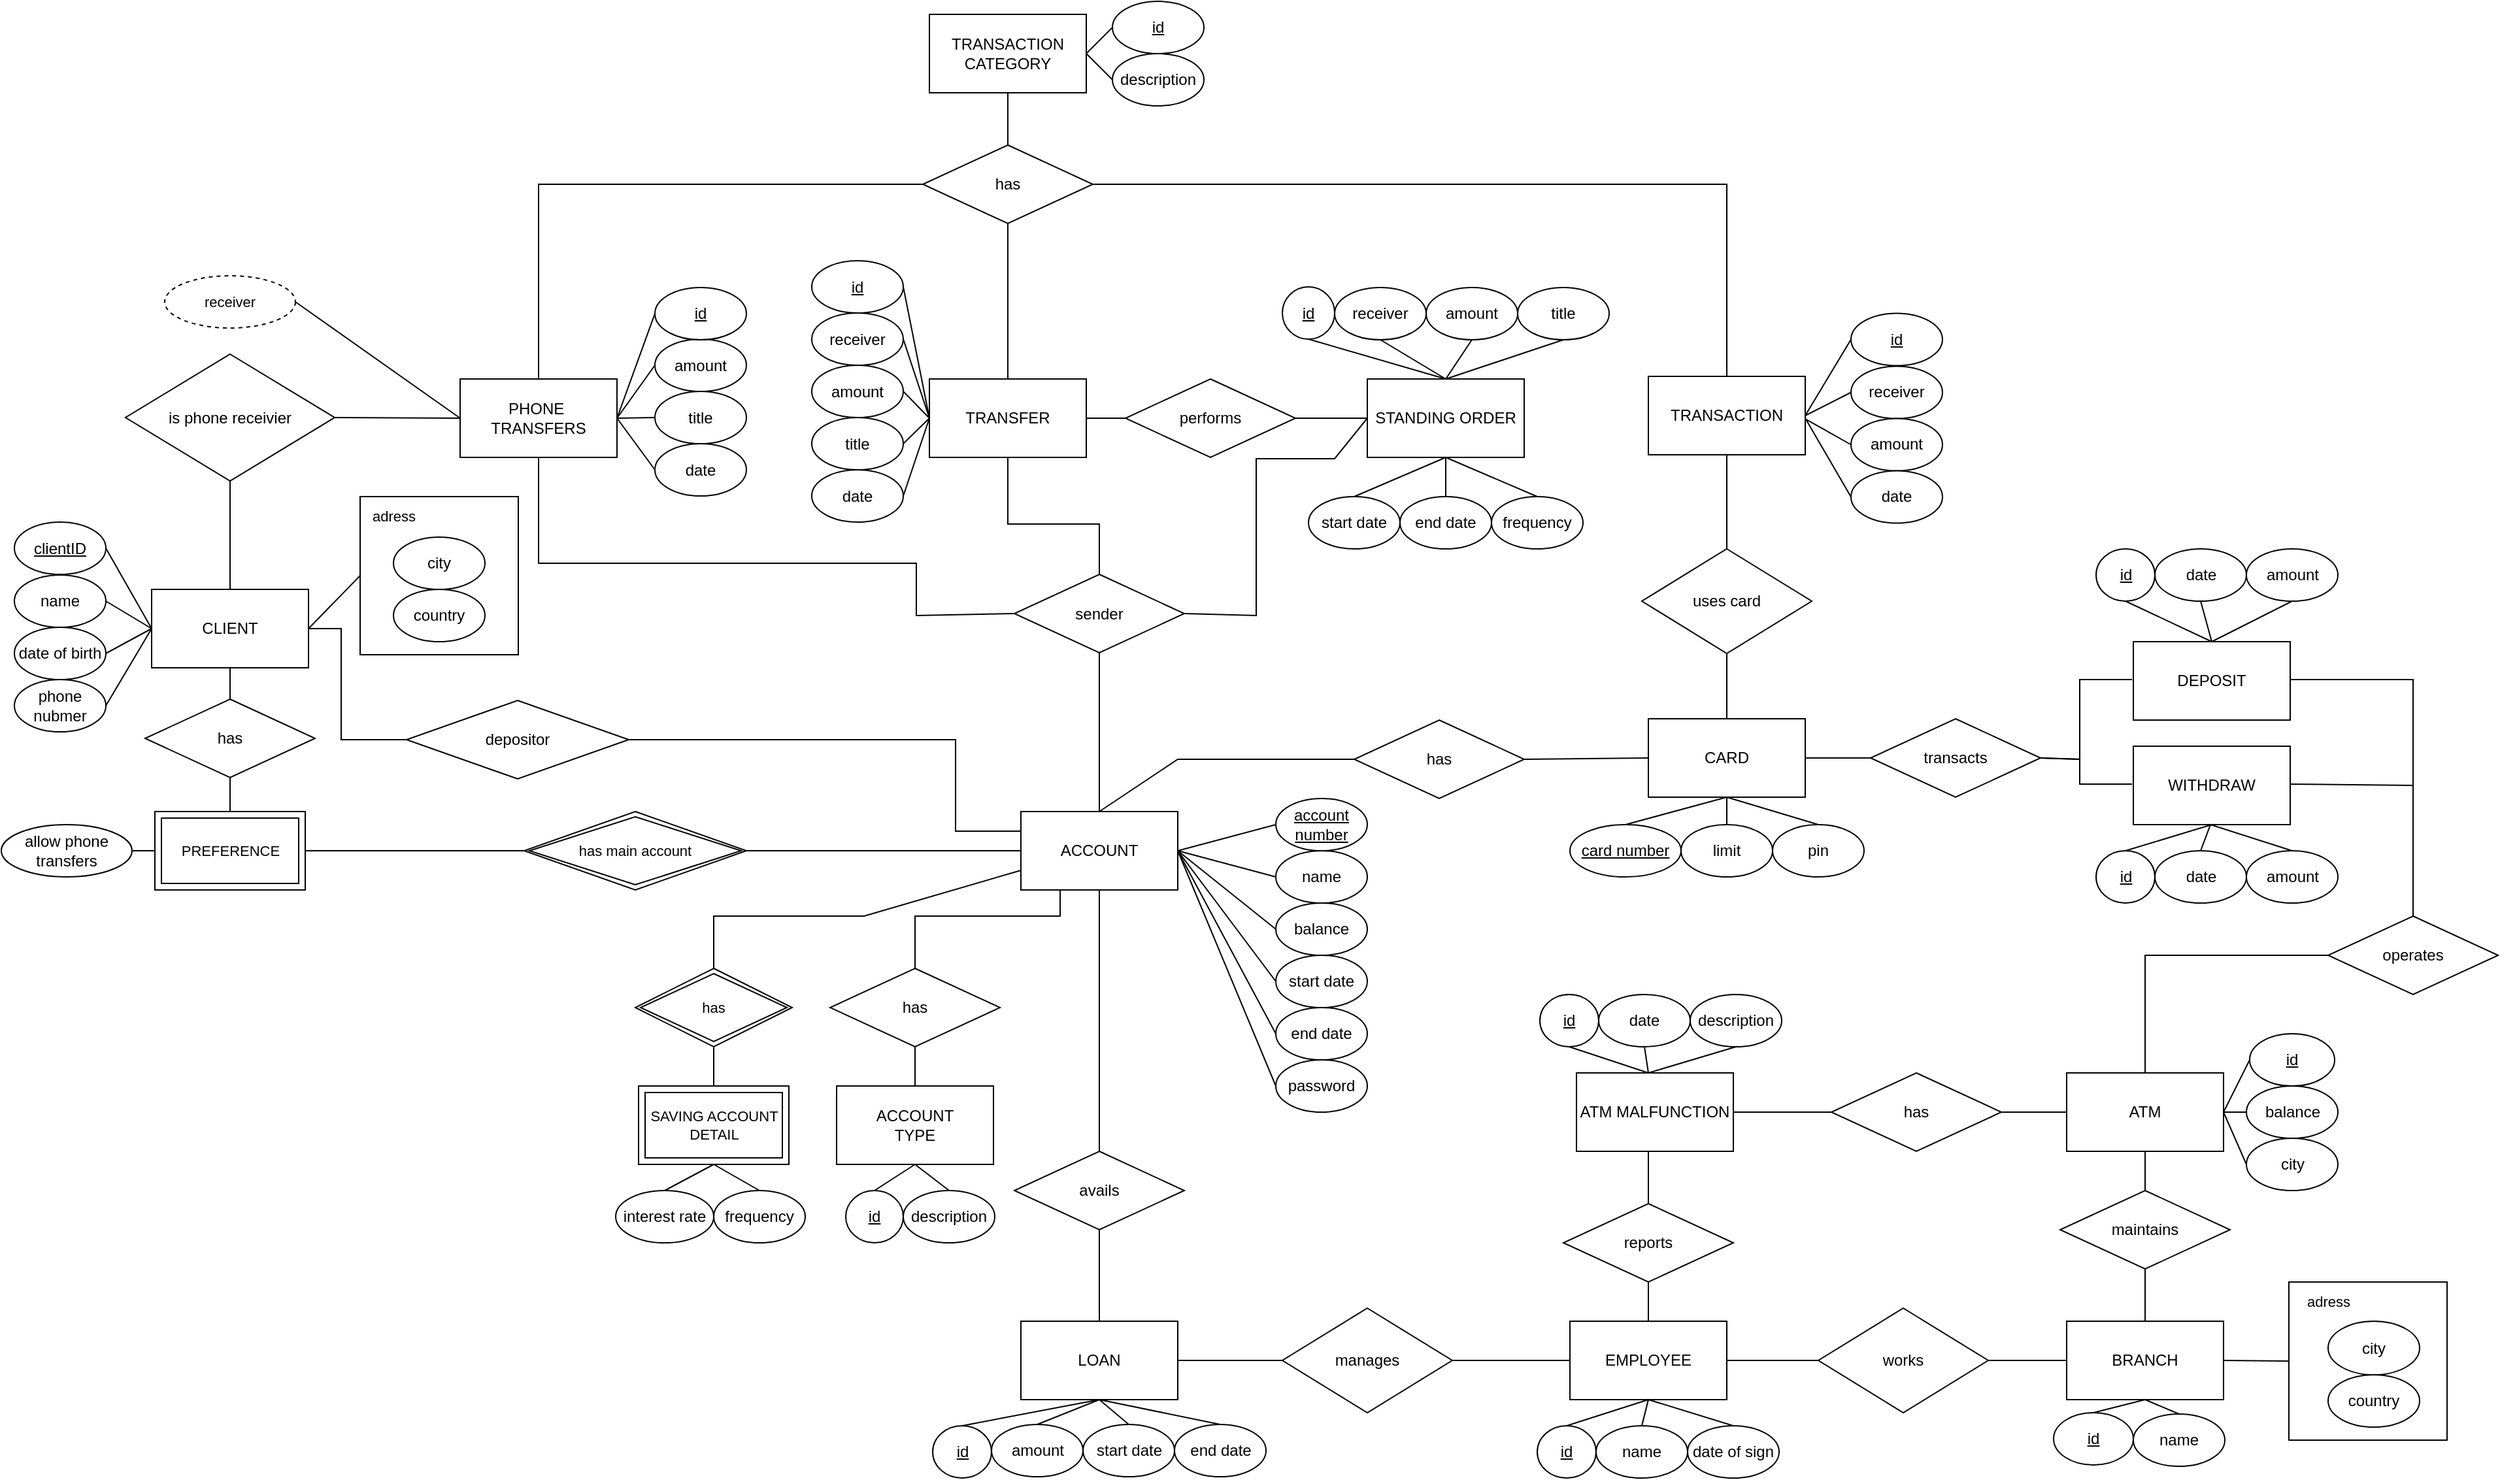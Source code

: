 <mxfile version="20.8.4" type="device"><diagram id="64Gw0c6Fcbei_9QCNj7Q" name="Strona-1"><mxGraphModel dx="1507" dy="1243" grid="1" gridSize="10" guides="1" tooltips="1" connect="1" arrows="1" fold="1" page="1" pageScale="1" pageWidth="827" pageHeight="1169" math="0" shadow="0"><root><mxCell id="0"/><mxCell id="1" parent="0"/><mxCell id="6SgrUAdunSRJp7jevrpU-215" value="" style="whiteSpace=wrap;html=1;aspect=fixed;fontFamily=Helvetica;fontSize=11;fontColor=default;" parent="1" vertex="1"><mxGeometry x="1164.5" y="399" width="121" height="121" as="geometry"/></mxCell><mxCell id="6SgrUAdunSRJp7jevrpU-19" style="edgeStyle=none;shape=connector;rounded=0;orthogonalLoop=1;jettySize=auto;html=1;exitX=1;exitY=0.5;exitDx=0;exitDy=0;entryX=0;entryY=0.5;entryDx=0;entryDy=0;labelBackgroundColor=default;strokeColor=default;fontFamily=Helvetica;fontSize=11;fontColor=default;endArrow=none;" parent="1" source="6SgrUAdunSRJp7jevrpU-2" target="6SgrUAdunSRJp7jevrpU-4" edge="1"><mxGeometry relative="1" as="geometry"/></mxCell><mxCell id="6SgrUAdunSRJp7jevrpU-27" style="edgeStyle=none;shape=connector;rounded=0;orthogonalLoop=1;jettySize=auto;html=1;exitX=0;exitY=0.5;exitDx=0;exitDy=0;labelBackgroundColor=default;strokeColor=default;fontFamily=Helvetica;fontSize=11;fontColor=default;endArrow=none;entryX=1;entryY=0.5;entryDx=0;entryDy=0;" parent="1" source="6SgrUAdunSRJp7jevrpU-2" target="6SgrUAdunSRJp7jevrpU-28" edge="1"><mxGeometry relative="1" as="geometry"><mxPoint x="1955.0" y="1009" as="targetPoint"/></mxGeometry></mxCell><mxCell id="6SgrUAdunSRJp7jevrpU-2" value="EMPLOYEE" style="rounded=0;whiteSpace=wrap;html=1;" parent="1" vertex="1"><mxGeometry x="2090" y="1030" width="120" height="60" as="geometry"/></mxCell><mxCell id="6SgrUAdunSRJp7jevrpU-20" style="edgeStyle=none;shape=connector;rounded=0;orthogonalLoop=1;jettySize=auto;html=1;exitX=1;exitY=0.5;exitDx=0;exitDy=0;labelBackgroundColor=default;strokeColor=default;fontFamily=Helvetica;fontSize=11;fontColor=default;endArrow=none;" parent="1" source="6SgrUAdunSRJp7jevrpU-4" target="6SgrUAdunSRJp7jevrpU-5" edge="1"><mxGeometry relative="1" as="geometry"/></mxCell><mxCell id="6SgrUAdunSRJp7jevrpU-4" value="works" style="rhombus;whiteSpace=wrap;html=1;" parent="1" vertex="1"><mxGeometry x="2280" y="1020" width="130" height="80" as="geometry"/></mxCell><mxCell id="6SgrUAdunSRJp7jevrpU-21" style="edgeStyle=none;shape=connector;rounded=0;orthogonalLoop=1;jettySize=auto;html=1;exitX=0.5;exitY=0;exitDx=0;exitDy=0;entryX=0.5;entryY=1;entryDx=0;entryDy=0;labelBackgroundColor=default;strokeColor=default;fontFamily=Helvetica;fontSize=11;fontColor=default;endArrow=none;" parent="1" source="6SgrUAdunSRJp7jevrpU-5" target="6SgrUAdunSRJp7jevrpU-13" edge="1"><mxGeometry relative="1" as="geometry"/></mxCell><mxCell id="6SgrUAdunSRJp7jevrpU-227" style="edgeStyle=none;shape=connector;rounded=0;orthogonalLoop=1;jettySize=auto;html=1;exitX=1;exitY=0.5;exitDx=0;exitDy=0;entryX=0;entryY=0.5;entryDx=0;entryDy=0;labelBackgroundColor=default;strokeColor=default;fontFamily=Helvetica;fontSize=11;fontColor=default;endArrow=none;" parent="1" source="6SgrUAdunSRJp7jevrpU-5" target="6SgrUAdunSRJp7jevrpU-223" edge="1"><mxGeometry relative="1" as="geometry"/></mxCell><mxCell id="6SgrUAdunSRJp7jevrpU-5" value="BRANCH" style="rounded=0;whiteSpace=wrap;html=1;" parent="1" vertex="1"><mxGeometry x="2470" y="1030" width="120" height="60" as="geometry"/></mxCell><mxCell id="6SgrUAdunSRJp7jevrpU-17" style="edgeStyle=none;shape=connector;rounded=0;orthogonalLoop=1;jettySize=auto;html=1;exitX=0.5;exitY=0;exitDx=0;exitDy=0;entryX=0.5;entryY=1;entryDx=0;entryDy=0;labelBackgroundColor=default;strokeColor=default;fontFamily=Helvetica;fontSize=11;fontColor=default;endArrow=none;" parent="1" source="6SgrUAdunSRJp7jevrpU-6" target="6SgrUAdunSRJp7jevrpU-2" edge="1"><mxGeometry relative="1" as="geometry"/></mxCell><mxCell id="6SgrUAdunSRJp7jevrpU-6" value="name" style="ellipse;whiteSpace=wrap;html=1;" parent="1" vertex="1"><mxGeometry x="2110" y="1110" width="70" height="40" as="geometry"/></mxCell><mxCell id="6SgrUAdunSRJp7jevrpU-18" style="edgeStyle=none;shape=connector;rounded=0;orthogonalLoop=1;jettySize=auto;html=1;exitX=0.5;exitY=0;exitDx=0;exitDy=0;labelBackgroundColor=default;strokeColor=default;fontFamily=Helvetica;fontSize=11;fontColor=default;endArrow=none;" parent="1" source="6SgrUAdunSRJp7jevrpU-7" edge="1"><mxGeometry relative="1" as="geometry"><mxPoint x="2150" y="1090" as="targetPoint"/></mxGeometry></mxCell><mxCell id="6SgrUAdunSRJp7jevrpU-7" value="date of sign" style="ellipse;whiteSpace=wrap;html=1;" parent="1" vertex="1"><mxGeometry x="2180" y="1110" width="70" height="40" as="geometry"/></mxCell><mxCell id="6SgrUAdunSRJp7jevrpU-14" style="edgeStyle=none;shape=connector;rounded=0;orthogonalLoop=1;jettySize=auto;html=1;exitX=0.5;exitY=0;exitDx=0;exitDy=0;entryX=0.5;entryY=1;entryDx=0;entryDy=0;labelBackgroundColor=default;strokeColor=default;fontFamily=Helvetica;fontSize=11;fontColor=default;endArrow=none;" parent="1" source="6SgrUAdunSRJp7jevrpU-8" target="6SgrUAdunSRJp7jevrpU-5" edge="1"><mxGeometry relative="1" as="geometry"/></mxCell><mxCell id="6SgrUAdunSRJp7jevrpU-8" value="name" style="ellipse;whiteSpace=wrap;html=1;" parent="1" vertex="1"><mxGeometry x="2521" y="1101" width="70" height="40" as="geometry"/></mxCell><mxCell id="6SgrUAdunSRJp7jevrpU-11" value="ATM" style="rounded=0;whiteSpace=wrap;html=1;" parent="1" vertex="1"><mxGeometry x="2470" y="840" width="120" height="60" as="geometry"/></mxCell><mxCell id="6SgrUAdunSRJp7jevrpU-24" style="edgeStyle=none;shape=connector;rounded=0;orthogonalLoop=1;jettySize=auto;html=1;exitX=1;exitY=0.5;exitDx=0;exitDy=0;entryX=0;entryY=0.5;entryDx=0;entryDy=0;labelBackgroundColor=default;strokeColor=default;fontFamily=Helvetica;fontSize=11;fontColor=default;endArrow=none;" parent="1" target="6SgrUAdunSRJp7jevrpU-23" edge="1"><mxGeometry relative="1" as="geometry"><mxPoint x="2210" y="870" as="sourcePoint"/></mxGeometry></mxCell><mxCell id="6SgrUAdunSRJp7jevrpU-182" style="edgeStyle=none;shape=connector;rounded=0;orthogonalLoop=1;jettySize=auto;html=1;exitX=0.5;exitY=0;exitDx=0;exitDy=0;entryX=0.5;entryY=1;entryDx=0;entryDy=0;labelBackgroundColor=default;strokeColor=default;fontFamily=Helvetica;fontSize=11;fontColor=default;endArrow=none;" parent="1" target="6SgrUAdunSRJp7jevrpU-30" edge="1"><mxGeometry relative="1" as="geometry"><mxPoint x="2150" y="840" as="sourcePoint"/></mxGeometry></mxCell><mxCell id="6SgrUAdunSRJp7jevrpU-22" style="edgeStyle=none;shape=connector;rounded=0;orthogonalLoop=1;jettySize=auto;html=1;exitX=0.5;exitY=0;exitDx=0;exitDy=0;entryX=0.5;entryY=1;entryDx=0;entryDy=0;labelBackgroundColor=default;strokeColor=default;fontFamily=Helvetica;fontSize=11;fontColor=default;endArrow=none;" parent="1" source="6SgrUAdunSRJp7jevrpU-13" target="6SgrUAdunSRJp7jevrpU-11" edge="1"><mxGeometry relative="1" as="geometry"/></mxCell><mxCell id="6SgrUAdunSRJp7jevrpU-13" value="maintains" style="rhombus;whiteSpace=wrap;html=1;" parent="1" vertex="1"><mxGeometry x="2465" y="930" width="130" height="60" as="geometry"/></mxCell><mxCell id="6SgrUAdunSRJp7jevrpU-25" style="edgeStyle=none;shape=connector;rounded=0;orthogonalLoop=1;jettySize=auto;html=1;exitX=1;exitY=0.5;exitDx=0;exitDy=0;entryX=0;entryY=0.5;entryDx=0;entryDy=0;labelBackgroundColor=default;strokeColor=default;fontFamily=Helvetica;fontSize=11;fontColor=default;endArrow=none;" parent="1" source="6SgrUAdunSRJp7jevrpU-23" target="6SgrUAdunSRJp7jevrpU-11" edge="1"><mxGeometry relative="1" as="geometry"/></mxCell><mxCell id="6SgrUAdunSRJp7jevrpU-23" value="has" style="rhombus;whiteSpace=wrap;html=1;" parent="1" vertex="1"><mxGeometry x="2290" y="840" width="130" height="60" as="geometry"/></mxCell><mxCell id="6SgrUAdunSRJp7jevrpU-26" value="LOAN" style="rounded=0;whiteSpace=wrap;html=1;" parent="1" vertex="1"><mxGeometry x="1670" y="1030" width="120" height="60" as="geometry"/></mxCell><mxCell id="6SgrUAdunSRJp7jevrpU-29" style="edgeStyle=none;shape=connector;rounded=0;orthogonalLoop=1;jettySize=auto;html=1;exitX=0;exitY=0.5;exitDx=0;exitDy=0;labelBackgroundColor=default;strokeColor=default;fontFamily=Helvetica;fontSize=11;fontColor=default;endArrow=none;entryX=1;entryY=0.5;entryDx=0;entryDy=0;" parent="1" source="6SgrUAdunSRJp7jevrpU-28" target="6SgrUAdunSRJp7jevrpU-26" edge="1"><mxGeometry relative="1" as="geometry"><mxPoint x="1740" y="1090" as="targetPoint"/></mxGeometry></mxCell><mxCell id="6SgrUAdunSRJp7jevrpU-28" value="manages" style="rhombus;whiteSpace=wrap;html=1;" parent="1" vertex="1"><mxGeometry x="1870" y="1020" width="130" height="80" as="geometry"/></mxCell><mxCell id="6SgrUAdunSRJp7jevrpU-30" value="description" style="ellipse;whiteSpace=wrap;html=1;" parent="1" vertex="1"><mxGeometry x="2182" y="780" width="70" height="40" as="geometry"/></mxCell><mxCell id="6SgrUAdunSRJp7jevrpU-37" style="edgeStyle=none;shape=connector;rounded=0;orthogonalLoop=1;jettySize=auto;html=1;exitX=0.5;exitY=1;exitDx=0;exitDy=0;entryX=0.5;entryY=0;entryDx=0;entryDy=0;labelBackgroundColor=default;strokeColor=default;fontFamily=Helvetica;fontSize=11;fontColor=default;endArrow=none;" parent="1" source="6SgrUAdunSRJp7jevrpU-31" edge="1"><mxGeometry relative="1" as="geometry"><mxPoint x="2150" y="840" as="targetPoint"/></mxGeometry></mxCell><mxCell id="6SgrUAdunSRJp7jevrpU-31" value="date" style="ellipse;whiteSpace=wrap;html=1;" parent="1" vertex="1"><mxGeometry x="2112" y="780" width="70" height="40" as="geometry"/></mxCell><mxCell id="6SgrUAdunSRJp7jevrpU-34" style="edgeStyle=none;shape=connector;rounded=0;orthogonalLoop=1;jettySize=auto;html=1;exitX=0.5;exitY=0;exitDx=0;exitDy=0;entryX=0.5;entryY=1;entryDx=0;entryDy=0;labelBackgroundColor=default;strokeColor=default;fontFamily=Helvetica;fontSize=11;fontColor=default;endArrow=none;" parent="1" source="6SgrUAdunSRJp7jevrpU-33" edge="1"><mxGeometry relative="1" as="geometry"><mxPoint x="2150" y="900" as="targetPoint"/></mxGeometry></mxCell><mxCell id="6SgrUAdunSRJp7jevrpU-36" style="edgeStyle=none;shape=connector;rounded=0;orthogonalLoop=1;jettySize=auto;html=1;exitX=0.5;exitY=1;exitDx=0;exitDy=0;entryX=0.5;entryY=0;entryDx=0;entryDy=0;labelBackgroundColor=default;strokeColor=default;fontFamily=Helvetica;fontSize=11;fontColor=default;endArrow=none;" parent="1" source="6SgrUAdunSRJp7jevrpU-33" target="6SgrUAdunSRJp7jevrpU-2" edge="1"><mxGeometry relative="1" as="geometry"/></mxCell><mxCell id="6SgrUAdunSRJp7jevrpU-33" value="reports" style="rhombus;whiteSpace=wrap;html=1;" parent="1" vertex="1"><mxGeometry x="2085" y="940" width="130" height="60" as="geometry"/></mxCell><mxCell id="6SgrUAdunSRJp7jevrpU-41" style="edgeStyle=none;shape=connector;rounded=0;orthogonalLoop=1;jettySize=auto;html=1;exitX=0;exitY=0.5;exitDx=0;exitDy=0;entryX=1;entryY=0.5;entryDx=0;entryDy=0;labelBackgroundColor=default;strokeColor=default;fontFamily=Helvetica;fontSize=11;fontColor=default;endArrow=none;" parent="1" source="6SgrUAdunSRJp7jevrpU-39" target="6SgrUAdunSRJp7jevrpU-11" edge="1"><mxGeometry relative="1" as="geometry"/></mxCell><mxCell id="6SgrUAdunSRJp7jevrpU-39" value="balance" style="ellipse;whiteSpace=wrap;html=1;" parent="1" vertex="1"><mxGeometry x="2607.5" y="850" width="70" height="40" as="geometry"/></mxCell><mxCell id="6SgrUAdunSRJp7jevrpU-42" style="edgeStyle=none;shape=connector;rounded=0;orthogonalLoop=1;jettySize=auto;html=1;exitX=0;exitY=0.5;exitDx=0;exitDy=0;labelBackgroundColor=default;strokeColor=default;fontFamily=Helvetica;fontSize=11;fontColor=default;endArrow=none;entryX=1;entryY=0.5;entryDx=0;entryDy=0;" parent="1" source="6SgrUAdunSRJp7jevrpU-40" target="6SgrUAdunSRJp7jevrpU-11" edge="1"><mxGeometry relative="1" as="geometry"><mxPoint x="2530" y="840" as="targetPoint"/></mxGeometry></mxCell><mxCell id="6SgrUAdunSRJp7jevrpU-40" value="city" style="ellipse;whiteSpace=wrap;html=1;" parent="1" vertex="1"><mxGeometry x="2607.5" y="890" width="70" height="40" as="geometry"/></mxCell><mxCell id="6SgrUAdunSRJp7jevrpU-157" style="edgeStyle=none;shape=connector;rounded=0;orthogonalLoop=1;jettySize=auto;html=1;exitX=1;exitY=0.5;exitDx=0;exitDy=0;labelBackgroundColor=default;strokeColor=default;fontFamily=Helvetica;fontSize=11;fontColor=default;endArrow=none;entryX=0.5;entryY=0;entryDx=0;entryDy=0;" parent="1" target="6SgrUAdunSRJp7jevrpU-152" edge="1"><mxGeometry relative="1" as="geometry"><mxPoint x="2700" y="600.0" as="targetPoint"/><Array as="points"><mxPoint x="2735" y="620"/></Array><mxPoint x="2640" y="619" as="sourcePoint"/></mxGeometry></mxCell><mxCell id="6SgrUAdunSRJp7jevrpU-164" style="edgeStyle=none;shape=connector;rounded=0;orthogonalLoop=1;jettySize=auto;html=1;exitX=0.5;exitY=1;exitDx=0;exitDy=0;entryX=0.5;entryY=0;entryDx=0;entryDy=0;labelBackgroundColor=default;strokeColor=default;fontFamily=Helvetica;fontSize=11;fontColor=default;endArrow=none;" parent="1" edge="1" target="6SgrUAdunSRJp7jevrpU-46"><mxGeometry relative="1" as="geometry"><mxPoint x="2615" y="661.0" as="targetPoint"/><mxPoint x="2580" y="650" as="sourcePoint"/></mxGeometry></mxCell><mxCell id="6SgrUAdunSRJp7jevrpU-58" style="edgeStyle=none;shape=connector;rounded=0;orthogonalLoop=1;jettySize=auto;html=1;exitX=1;exitY=0.5;exitDx=0;exitDy=0;entryX=0;entryY=0.5;entryDx=0;entryDy=0;labelBackgroundColor=default;strokeColor=default;fontFamily=Helvetica;fontSize=11;fontColor=default;endArrow=none;" parent="1" source="6SgrUAdunSRJp7jevrpU-45" target="6SgrUAdunSRJp7jevrpU-57" edge="1"><mxGeometry relative="1" as="geometry"/></mxCell><mxCell id="6SgrUAdunSRJp7jevrpU-66" style="edgeStyle=none;shape=connector;rounded=0;orthogonalLoop=1;jettySize=auto;html=1;exitX=0.5;exitY=0;exitDx=0;exitDy=0;entryX=0.5;entryY=1;entryDx=0;entryDy=0;labelBackgroundColor=default;strokeColor=default;fontFamily=Helvetica;fontSize=11;fontColor=default;endArrow=none;" parent="1" source="6SgrUAdunSRJp7jevrpU-45" target="6SgrUAdunSRJp7jevrpU-65" edge="1"><mxGeometry relative="1" as="geometry"/></mxCell><mxCell id="6SgrUAdunSRJp7jevrpU-117" style="edgeStyle=none;shape=connector;rounded=0;orthogonalLoop=1;jettySize=auto;html=1;exitX=0;exitY=0.5;exitDx=0;exitDy=0;entryX=1;entryY=0.5;entryDx=0;entryDy=0;labelBackgroundColor=default;strokeColor=default;fontFamily=Helvetica;fontSize=11;fontColor=default;endArrow=none;" parent="1" source="6SgrUAdunSRJp7jevrpU-45" target="6SgrUAdunSRJp7jevrpU-116" edge="1"><mxGeometry relative="1" as="geometry"/></mxCell><mxCell id="6SgrUAdunSRJp7jevrpU-45" value="CARD" style="rounded=0;whiteSpace=wrap;html=1;" parent="1" vertex="1"><mxGeometry x="2150" y="569" width="120" height="60" as="geometry"/></mxCell><mxCell id="6SgrUAdunSRJp7jevrpU-46" value="amount" style="ellipse;whiteSpace=wrap;html=1;" parent="1" vertex="1"><mxGeometry x="2607.5" y="670" width="70" height="40" as="geometry"/></mxCell><mxCell id="6SgrUAdunSRJp7jevrpU-162" style="edgeStyle=none;shape=connector;rounded=0;orthogonalLoop=1;jettySize=auto;html=1;exitX=0.5;exitY=0;exitDx=0;exitDy=0;entryX=0.5;entryY=1;entryDx=0;entryDy=0;labelBackgroundColor=default;strokeColor=default;fontFamily=Helvetica;fontSize=11;fontColor=default;endArrow=none;" parent="1" source="6SgrUAdunSRJp7jevrpU-47" edge="1"><mxGeometry relative="1" as="geometry"><mxPoint x="2580" y="650" as="targetPoint"/></mxGeometry></mxCell><mxCell id="6SgrUAdunSRJp7jevrpU-47" value="date" style="ellipse;whiteSpace=wrap;html=1;" parent="1" vertex="1"><mxGeometry x="2537.5" y="670" width="70" height="40" as="geometry"/></mxCell><mxCell id="6SgrUAdunSRJp7jevrpU-156" style="edgeStyle=none;shape=connector;rounded=0;orthogonalLoop=1;jettySize=auto;html=1;exitX=1;exitY=0.5;exitDx=0;exitDy=0;entryX=0.5;entryY=0;entryDx=0;entryDy=0;labelBackgroundColor=default;strokeColor=default;fontFamily=Helvetica;fontSize=11;fontColor=default;endArrow=none;" parent="1" target="6SgrUAdunSRJp7jevrpU-152" edge="1"><mxGeometry relative="1" as="geometry"><Array as="points"><mxPoint x="2735" y="539"/></Array><mxPoint x="2640" y="539" as="sourcePoint"/></mxGeometry></mxCell><mxCell id="6SgrUAdunSRJp7jevrpU-161" style="edgeStyle=none;shape=connector;rounded=0;orthogonalLoop=1;jettySize=auto;html=1;exitX=0.5;exitY=1;exitDx=0;exitDy=0;entryX=0.5;entryY=0;entryDx=0;entryDy=0;labelBackgroundColor=default;strokeColor=default;fontFamily=Helvetica;fontSize=11;fontColor=default;endArrow=none;" parent="1" source="6SgrUAdunSRJp7jevrpU-54" target="Iao1Bq7QJnc1VDxe2pXp-62" edge="1"><mxGeometry relative="1" as="geometry"><mxPoint x="2580" y="509" as="targetPoint"/></mxGeometry></mxCell><mxCell id="6SgrUAdunSRJp7jevrpU-54" value="amount" style="ellipse;whiteSpace=wrap;html=1;" parent="1" vertex="1"><mxGeometry x="2607.5" y="439" width="70" height="40" as="geometry"/></mxCell><mxCell id="6SgrUAdunSRJp7jevrpU-159" style="edgeStyle=none;shape=connector;rounded=0;orthogonalLoop=1;jettySize=auto;html=1;exitX=0.5;exitY=1;exitDx=0;exitDy=0;entryX=0.5;entryY=0;entryDx=0;entryDy=0;labelBackgroundColor=default;strokeColor=default;fontFamily=Helvetica;fontSize=11;fontColor=default;endArrow=none;" parent="1" source="6SgrUAdunSRJp7jevrpU-56" target="Iao1Bq7QJnc1VDxe2pXp-62" edge="1"><mxGeometry relative="1" as="geometry"><mxPoint x="2580" y="509" as="targetPoint"/></mxGeometry></mxCell><mxCell id="6SgrUAdunSRJp7jevrpU-56" value="date" style="ellipse;whiteSpace=wrap;html=1;" parent="1" vertex="1"><mxGeometry x="2537.5" y="439" width="70" height="40" as="geometry"/></mxCell><mxCell id="6SgrUAdunSRJp7jevrpU-59" style="edgeStyle=none;shape=connector;rounded=0;orthogonalLoop=1;jettySize=auto;html=1;exitX=1;exitY=0.5;exitDx=0;exitDy=0;entryX=0;entryY=0.5;entryDx=0;entryDy=0;labelBackgroundColor=default;strokeColor=default;fontFamily=Helvetica;fontSize=11;fontColor=default;endArrow=none;" parent="1" source="6SgrUAdunSRJp7jevrpU-57" edge="1"><mxGeometry relative="1" as="geometry"><Array as="points"><mxPoint x="2480" y="600"/><mxPoint x="2480" y="539"/></Array><mxPoint x="2520" y="539" as="targetPoint"/></mxGeometry></mxCell><mxCell id="6SgrUAdunSRJp7jevrpU-60" style="edgeStyle=none;shape=connector;rounded=0;orthogonalLoop=1;jettySize=auto;html=1;exitX=1;exitY=0.5;exitDx=0;exitDy=0;entryX=0;entryY=0.5;entryDx=0;entryDy=0;labelBackgroundColor=default;strokeColor=default;fontFamily=Helvetica;fontSize=11;fontColor=default;endArrow=none;" parent="1" source="6SgrUAdunSRJp7jevrpU-57" edge="1"><mxGeometry relative="1" as="geometry"><Array as="points"><mxPoint x="2480" y="600"/><mxPoint x="2480" y="619"/></Array><mxPoint x="2520" y="619" as="targetPoint"/></mxGeometry></mxCell><mxCell id="6SgrUAdunSRJp7jevrpU-57" value="transacts" style="rhombus;whiteSpace=wrap;html=1;" parent="1" vertex="1"><mxGeometry x="2320" y="569" width="130" height="60" as="geometry"/></mxCell><mxCell id="6SgrUAdunSRJp7jevrpU-77" style="edgeStyle=none;shape=connector;rounded=0;orthogonalLoop=1;jettySize=auto;html=1;exitX=1;exitY=0.5;exitDx=0;exitDy=0;entryX=0;entryY=0.5;entryDx=0;entryDy=0;labelBackgroundColor=default;strokeColor=default;fontFamily=Helvetica;fontSize=11;fontColor=default;endArrow=none;" parent="1" source="6SgrUAdunSRJp7jevrpU-61" target="6SgrUAdunSRJp7jevrpU-74" edge="1"><mxGeometry relative="1" as="geometry"/></mxCell><mxCell id="6SgrUAdunSRJp7jevrpU-61" value="TRANSACTION" style="rounded=0;whiteSpace=wrap;html=1;" parent="1" vertex="1"><mxGeometry x="2150" y="307" width="120" height="60" as="geometry"/></mxCell><mxCell id="6SgrUAdunSRJp7jevrpU-67" style="edgeStyle=none;shape=connector;rounded=0;orthogonalLoop=1;jettySize=auto;html=1;exitX=0.5;exitY=1;exitDx=0;exitDy=0;entryX=0.5;entryY=0;entryDx=0;entryDy=0;labelBackgroundColor=default;strokeColor=default;fontFamily=Helvetica;fontSize=11;fontColor=default;endArrow=none;" parent="1" source="6SgrUAdunSRJp7jevrpU-61" target="6SgrUAdunSRJp7jevrpU-65" edge="1"><mxGeometry relative="1" as="geometry"><mxPoint x="2210" y="399" as="targetPoint"/></mxGeometry></mxCell><mxCell id="6SgrUAdunSRJp7jevrpU-170" style="edgeStyle=none;shape=connector;rounded=0;orthogonalLoop=1;jettySize=auto;html=1;exitX=0.5;exitY=0;exitDx=0;exitDy=0;entryX=0.5;entryY=1;entryDx=0;entryDy=0;labelBackgroundColor=default;strokeColor=default;fontFamily=Helvetica;fontSize=11;fontColor=default;endArrow=none;" parent="1" source="6SgrUAdunSRJp7jevrpU-64" target="6SgrUAdunSRJp7jevrpU-123" edge="1"><mxGeometry relative="1" as="geometry"/></mxCell><mxCell id="Iao1Bq7QJnc1VDxe2pXp-12" style="edgeStyle=none;shape=connector;rounded=0;orthogonalLoop=1;jettySize=auto;html=1;exitX=1;exitY=0.5;exitDx=0;exitDy=0;entryX=0;entryY=0.5;entryDx=0;entryDy=0;labelBackgroundColor=default;strokeColor=default;fontFamily=Helvetica;fontSize=11;fontColor=default;endArrow=none;" edge="1" parent="1" source="6SgrUAdunSRJp7jevrpU-64" target="Iao1Bq7QJnc1VDxe2pXp-11"><mxGeometry relative="1" as="geometry"/></mxCell><mxCell id="Iao1Bq7QJnc1VDxe2pXp-81" style="edgeStyle=none;shape=connector;rounded=0;orthogonalLoop=1;jettySize=auto;html=1;exitX=0;exitY=0.5;exitDx=0;exitDy=0;entryX=1;entryY=0.5;entryDx=0;entryDy=0;labelBackgroundColor=default;strokeColor=default;fontFamily=Helvetica;fontSize=11;fontColor=default;endArrow=none;" edge="1" parent="1" source="6SgrUAdunSRJp7jevrpU-64" target="Iao1Bq7QJnc1VDxe2pXp-20"><mxGeometry relative="1" as="geometry"/></mxCell><mxCell id="Iao1Bq7QJnc1VDxe2pXp-84" style="edgeStyle=none;shape=connector;rounded=0;orthogonalLoop=1;jettySize=auto;html=1;exitX=0;exitY=0.25;exitDx=0;exitDy=0;entryX=1;entryY=0.5;entryDx=0;entryDy=0;labelBackgroundColor=default;strokeColor=default;fontFamily=Helvetica;fontSize=11;fontColor=default;endArrow=none;" edge="1" parent="1" source="6SgrUAdunSRJp7jevrpU-64" target="Iao1Bq7QJnc1VDxe2pXp-13"><mxGeometry relative="1" as="geometry"><Array as="points"><mxPoint x="1620" y="655"/><mxPoint x="1620" y="585"/></Array></mxGeometry></mxCell><mxCell id="6SgrUAdunSRJp7jevrpU-64" value="ACCOUNT" style="rounded=0;whiteSpace=wrap;html=1;" parent="1" vertex="1"><mxGeometry x="1670" y="640" width="120" height="60" as="geometry"/></mxCell><mxCell id="6SgrUAdunSRJp7jevrpU-65" value="uses card" style="rhombus;whiteSpace=wrap;html=1;" parent="1" vertex="1"><mxGeometry x="2145" y="439" width="130" height="80" as="geometry"/></mxCell><mxCell id="6SgrUAdunSRJp7jevrpU-68" value="TRANSACTION CATEGORY" style="rounded=0;whiteSpace=wrap;html=1;" parent="1" vertex="1"><mxGeometry x="1600" y="30" width="120" height="60" as="geometry"/></mxCell><mxCell id="6SgrUAdunSRJp7jevrpU-82" style="edgeStyle=none;shape=connector;rounded=0;orthogonalLoop=1;jettySize=auto;html=1;exitX=0.5;exitY=0;exitDx=0;exitDy=0;entryX=0.5;entryY=1;entryDx=0;entryDy=0;labelBackgroundColor=default;strokeColor=default;fontFamily=Helvetica;fontSize=11;fontColor=default;endArrow=none;" parent="1" source="6SgrUAdunSRJp7jevrpU-69" target="6SgrUAdunSRJp7jevrpU-68" edge="1"><mxGeometry relative="1" as="geometry"/></mxCell><mxCell id="6SgrUAdunSRJp7jevrpU-83" style="edgeStyle=none;shape=connector;rounded=0;orthogonalLoop=1;jettySize=auto;html=1;exitX=1;exitY=0.5;exitDx=0;exitDy=0;entryX=0.5;entryY=0;entryDx=0;entryDy=0;labelBackgroundColor=default;strokeColor=default;fontFamily=Helvetica;fontSize=11;fontColor=default;endArrow=none;" parent="1" source="6SgrUAdunSRJp7jevrpU-69" target="6SgrUAdunSRJp7jevrpU-61" edge="1"><mxGeometry relative="1" as="geometry"><Array as="points"><mxPoint x="2210" y="160"/></Array></mxGeometry></mxCell><mxCell id="6SgrUAdunSRJp7jevrpU-69" value="has" style="rhombus;whiteSpace=wrap;html=1;" parent="1" vertex="1"><mxGeometry x="1595" y="130" width="130" height="60" as="geometry"/></mxCell><mxCell id="6SgrUAdunSRJp7jevrpU-72" style="edgeStyle=none;shape=connector;rounded=0;orthogonalLoop=1;jettySize=auto;html=1;exitX=0.5;exitY=0;exitDx=0;exitDy=0;entryX=0.5;entryY=1;entryDx=0;entryDy=0;labelBackgroundColor=default;strokeColor=default;fontFamily=Helvetica;fontSize=11;fontColor=default;endArrow=none;" parent="1" source="6SgrUAdunSRJp7jevrpU-70" target="6SgrUAdunSRJp7jevrpU-45" edge="1"><mxGeometry relative="1" as="geometry"/></mxCell><mxCell id="6SgrUAdunSRJp7jevrpU-70" value="limit" style="ellipse;whiteSpace=wrap;html=1;" parent="1" vertex="1"><mxGeometry x="2175" y="650" width="70" height="40" as="geometry"/></mxCell><mxCell id="6SgrUAdunSRJp7jevrpU-73" style="edgeStyle=none;shape=connector;rounded=0;orthogonalLoop=1;jettySize=auto;html=1;exitX=0.5;exitY=0;exitDx=0;exitDy=0;labelBackgroundColor=default;strokeColor=default;fontFamily=Helvetica;fontSize=11;fontColor=default;endArrow=none;" parent="1" source="6SgrUAdunSRJp7jevrpU-71" edge="1"><mxGeometry relative="1" as="geometry"><mxPoint x="2210" y="629" as="targetPoint"/></mxGeometry></mxCell><mxCell id="6SgrUAdunSRJp7jevrpU-71" value="pin" style="ellipse;whiteSpace=wrap;html=1;" parent="1" vertex="1"><mxGeometry x="2245" y="650" width="70" height="40" as="geometry"/></mxCell><mxCell id="6SgrUAdunSRJp7jevrpU-74" value="receiver" style="ellipse;whiteSpace=wrap;html=1;" parent="1" vertex="1"><mxGeometry x="2305" y="299.25" width="70" height="40" as="geometry"/></mxCell><mxCell id="6SgrUAdunSRJp7jevrpU-78" style="edgeStyle=none;shape=connector;rounded=0;orthogonalLoop=1;jettySize=auto;html=1;exitX=0;exitY=0.5;exitDx=0;exitDy=0;labelBackgroundColor=default;strokeColor=default;fontFamily=Helvetica;fontSize=11;fontColor=default;endArrow=none;" parent="1" source="6SgrUAdunSRJp7jevrpU-75" edge="1"><mxGeometry relative="1" as="geometry"><mxPoint x="2270" y="339.529" as="targetPoint"/></mxGeometry></mxCell><mxCell id="6SgrUAdunSRJp7jevrpU-75" value="amount" style="ellipse;whiteSpace=wrap;html=1;" parent="1" vertex="1"><mxGeometry x="2305" y="339.25" width="70" height="40" as="geometry"/></mxCell><mxCell id="6SgrUAdunSRJp7jevrpU-79" style="edgeStyle=none;shape=connector;rounded=0;orthogonalLoop=1;jettySize=auto;html=1;exitX=0;exitY=0.5;exitDx=0;exitDy=0;labelBackgroundColor=default;strokeColor=default;fontFamily=Helvetica;fontSize=11;fontColor=default;endArrow=none;" parent="1" source="6SgrUAdunSRJp7jevrpU-76" edge="1"><mxGeometry relative="1" as="geometry"><mxPoint x="2270" y="339" as="targetPoint"/></mxGeometry></mxCell><mxCell id="6SgrUAdunSRJp7jevrpU-76" value="date" style="ellipse;whiteSpace=wrap;html=1;" parent="1" vertex="1"><mxGeometry x="2305" y="379.25" width="70" height="40" as="geometry"/></mxCell><mxCell id="6SgrUAdunSRJp7jevrpU-81" style="edgeStyle=none;shape=connector;rounded=0;orthogonalLoop=1;jettySize=auto;html=1;exitX=0;exitY=0.5;exitDx=0;exitDy=0;entryX=1;entryY=0.5;entryDx=0;entryDy=0;labelBackgroundColor=default;strokeColor=default;fontFamily=Helvetica;fontSize=11;fontColor=default;endArrow=none;" parent="1" source="6SgrUAdunSRJp7jevrpU-80" target="6SgrUAdunSRJp7jevrpU-68" edge="1"><mxGeometry relative="1" as="geometry"/></mxCell><mxCell id="6SgrUAdunSRJp7jevrpU-80" value="description" style="ellipse;whiteSpace=wrap;html=1;" parent="1" vertex="1"><mxGeometry x="1740" y="60" width="70" height="40" as="geometry"/></mxCell><mxCell id="6SgrUAdunSRJp7jevrpU-174" style="edgeStyle=none;shape=connector;rounded=0;orthogonalLoop=1;jettySize=auto;html=1;exitX=0.5;exitY=0;exitDx=0;exitDy=0;entryX=0.5;entryY=1;entryDx=0;entryDy=0;labelBackgroundColor=default;strokeColor=default;fontFamily=Helvetica;fontSize=11;fontColor=default;endArrow=none;" parent="1" source="6SgrUAdunSRJp7jevrpU-86" target="6SgrUAdunSRJp7jevrpU-69" edge="1"><mxGeometry relative="1" as="geometry"/></mxCell><mxCell id="6SgrUAdunSRJp7jevrpU-86" value="TRANSFER" style="rounded=0;whiteSpace=wrap;html=1;" parent="1" vertex="1"><mxGeometry x="1600" y="309" width="120" height="60" as="geometry"/></mxCell><mxCell id="6SgrUAdunSRJp7jevrpU-92" value="amount" style="ellipse;whiteSpace=wrap;html=1;" parent="1" vertex="1"><mxGeometry x="1390" y="278.5" width="70" height="40" as="geometry"/></mxCell><mxCell id="6SgrUAdunSRJp7jevrpU-235" style="edgeStyle=none;shape=connector;rounded=0;orthogonalLoop=1;jettySize=auto;html=1;exitX=0;exitY=0.5;exitDx=0;exitDy=0;entryX=1;entryY=0.5;entryDx=0;entryDy=0;labelBackgroundColor=default;strokeColor=default;fontFamily=Helvetica;fontSize=11;fontColor=default;endArrow=none;" parent="1" source="6SgrUAdunSRJp7jevrpU-94" target="6SgrUAdunSRJp7jevrpU-100" edge="1"><mxGeometry relative="1" as="geometry"/></mxCell><mxCell id="6SgrUAdunSRJp7jevrpU-94" value="date" style="ellipse;whiteSpace=wrap;html=1;" parent="1" vertex="1"><mxGeometry x="1390" y="358.5" width="70" height="40" as="geometry"/></mxCell><mxCell id="6SgrUAdunSRJp7jevrpU-234" style="edgeStyle=none;shape=connector;rounded=0;orthogonalLoop=1;jettySize=auto;html=1;exitX=0;exitY=0.5;exitDx=0;exitDy=0;entryX=1;entryY=0.5;entryDx=0;entryDy=0;labelBackgroundColor=default;strokeColor=default;fontFamily=Helvetica;fontSize=11;fontColor=default;endArrow=none;" parent="1" source="6SgrUAdunSRJp7jevrpU-95" target="6SgrUAdunSRJp7jevrpU-100" edge="1"><mxGeometry relative="1" as="geometry"/></mxCell><mxCell id="6SgrUAdunSRJp7jevrpU-95" value="title" style="ellipse;whiteSpace=wrap;html=1;" parent="1" vertex="1"><mxGeometry x="1390" y="318.5" width="70" height="40" as="geometry"/></mxCell><mxCell id="6SgrUAdunSRJp7jevrpU-111" style="edgeStyle=none;shape=connector;rounded=0;orthogonalLoop=1;jettySize=auto;html=1;exitX=0.5;exitY=0;exitDx=0;exitDy=0;entryX=0;entryY=0.5;entryDx=0;entryDy=0;labelBackgroundColor=default;strokeColor=default;fontFamily=Helvetica;fontSize=11;fontColor=default;endArrow=none;" parent="1" source="6SgrUAdunSRJp7jevrpU-100" target="6SgrUAdunSRJp7jevrpU-69" edge="1"><mxGeometry relative="1" as="geometry"><Array as="points"><mxPoint x="1301" y="160"/></Array></mxGeometry></mxCell><mxCell id="6SgrUAdunSRJp7jevrpU-124" style="edgeStyle=none;shape=connector;rounded=0;orthogonalLoop=1;jettySize=auto;html=1;exitX=0;exitY=0.5;exitDx=0;exitDy=0;entryX=1;entryY=0.5;entryDx=0;entryDy=0;labelBackgroundColor=default;strokeColor=default;fontFamily=Helvetica;fontSize=11;fontColor=default;endArrow=none;" parent="1" source="6SgrUAdunSRJp7jevrpU-100" target="6SgrUAdunSRJp7jevrpU-122" edge="1"><mxGeometry relative="1" as="geometry"/></mxCell><mxCell id="6SgrUAdunSRJp7jevrpU-171" style="edgeStyle=none;shape=connector;rounded=0;orthogonalLoop=1;jettySize=auto;html=1;exitX=0.5;exitY=1;exitDx=0;exitDy=0;entryX=0;entryY=0.5;entryDx=0;entryDy=0;labelBackgroundColor=default;strokeColor=default;fontFamily=Helvetica;fontSize=11;fontColor=default;endArrow=none;" parent="1" source="6SgrUAdunSRJp7jevrpU-100" target="6SgrUAdunSRJp7jevrpU-123" edge="1"><mxGeometry relative="1" as="geometry"><Array as="points"><mxPoint x="1301" y="450"/><mxPoint x="1590" y="450"/><mxPoint x="1590" y="490"/></Array></mxGeometry></mxCell><mxCell id="6SgrUAdunSRJp7jevrpU-233" style="edgeStyle=none;shape=connector;rounded=0;orthogonalLoop=1;jettySize=auto;html=1;exitX=1;exitY=0.5;exitDx=0;exitDy=0;entryX=0;entryY=0.5;entryDx=0;entryDy=0;labelBackgroundColor=default;strokeColor=default;fontFamily=Helvetica;fontSize=11;fontColor=default;endArrow=none;" parent="1" source="6SgrUAdunSRJp7jevrpU-100" target="6SgrUAdunSRJp7jevrpU-92" edge="1"><mxGeometry relative="1" as="geometry"/></mxCell><mxCell id="6SgrUAdunSRJp7jevrpU-100" value="PHONE&amp;nbsp; TRANSFERS" style="rounded=0;whiteSpace=wrap;html=1;" parent="1" vertex="1"><mxGeometry x="1241" y="309" width="120" height="60" as="geometry"/></mxCell><mxCell id="6SgrUAdunSRJp7jevrpU-210" style="edgeStyle=none;shape=connector;rounded=0;orthogonalLoop=1;jettySize=auto;html=1;exitX=1;exitY=0.5;exitDx=0;exitDy=0;entryX=0;entryY=0.5;entryDx=0;entryDy=0;labelBackgroundColor=default;strokeColor=default;fontFamily=Helvetica;fontSize=11;fontColor=default;endArrow=none;" parent="1" source="6SgrUAdunSRJp7jevrpU-103" target="6SgrUAdunSRJp7jevrpU-86" edge="1"><mxGeometry relative="1" as="geometry"/></mxCell><mxCell id="6SgrUAdunSRJp7jevrpU-103" value="receiver" style="ellipse;whiteSpace=wrap;html=1;" parent="1" vertex="1"><mxGeometry x="1510" y="258.5" width="70" height="40" as="geometry"/></mxCell><mxCell id="6SgrUAdunSRJp7jevrpU-209" style="edgeStyle=none;shape=connector;rounded=0;orthogonalLoop=1;jettySize=auto;html=1;exitX=1;exitY=0.5;exitDx=0;exitDy=0;entryX=0;entryY=0.5;entryDx=0;entryDy=0;labelBackgroundColor=default;strokeColor=default;fontFamily=Helvetica;fontSize=11;fontColor=default;endArrow=none;" parent="1" source="6SgrUAdunSRJp7jevrpU-105" target="6SgrUAdunSRJp7jevrpU-86" edge="1"><mxGeometry relative="1" as="geometry"/></mxCell><mxCell id="6SgrUAdunSRJp7jevrpU-105" value="amount" style="ellipse;whiteSpace=wrap;html=1;" parent="1" vertex="1"><mxGeometry x="1510" y="298.5" width="70" height="40" as="geometry"/></mxCell><mxCell id="6SgrUAdunSRJp7jevrpU-207" style="edgeStyle=none;shape=connector;rounded=0;orthogonalLoop=1;jettySize=auto;html=1;exitX=1;exitY=0.5;exitDx=0;exitDy=0;entryX=0;entryY=0.5;entryDx=0;entryDy=0;labelBackgroundColor=default;strokeColor=default;fontFamily=Helvetica;fontSize=11;fontColor=default;endArrow=none;" parent="1" source="6SgrUAdunSRJp7jevrpU-107" target="6SgrUAdunSRJp7jevrpU-86" edge="1"><mxGeometry relative="1" as="geometry"/></mxCell><mxCell id="6SgrUAdunSRJp7jevrpU-107" value="date" style="ellipse;whiteSpace=wrap;html=1;" parent="1" vertex="1"><mxGeometry x="1510" y="378.5" width="70" height="40" as="geometry"/></mxCell><mxCell id="6SgrUAdunSRJp7jevrpU-208" style="edgeStyle=none;shape=connector;rounded=0;orthogonalLoop=1;jettySize=auto;html=1;exitX=1;exitY=0.5;exitDx=0;exitDy=0;entryX=0;entryY=0.5;entryDx=0;entryDy=0;labelBackgroundColor=default;strokeColor=default;fontFamily=Helvetica;fontSize=11;fontColor=default;endArrow=none;" parent="1" source="6SgrUAdunSRJp7jevrpU-108" target="6SgrUAdunSRJp7jevrpU-86" edge="1"><mxGeometry relative="1" as="geometry"/></mxCell><mxCell id="6SgrUAdunSRJp7jevrpU-108" value="title" style="ellipse;whiteSpace=wrap;html=1;" parent="1" vertex="1"><mxGeometry x="1510" y="338.5" width="70" height="40" as="geometry"/></mxCell><mxCell id="6SgrUAdunSRJp7jevrpU-118" style="edgeStyle=none;shape=connector;rounded=0;orthogonalLoop=1;jettySize=auto;html=1;exitX=0;exitY=0.5;exitDx=0;exitDy=0;entryX=0.5;entryY=0;entryDx=0;entryDy=0;labelBackgroundColor=default;strokeColor=default;fontFamily=Helvetica;fontSize=11;fontColor=default;endArrow=none;" parent="1" source="6SgrUAdunSRJp7jevrpU-116" target="6SgrUAdunSRJp7jevrpU-64" edge="1"><mxGeometry relative="1" as="geometry"><Array as="points"><mxPoint x="1790" y="600"/></Array></mxGeometry></mxCell><mxCell id="6SgrUAdunSRJp7jevrpU-116" value="has" style="rhombus;whiteSpace=wrap;html=1;" parent="1" vertex="1"><mxGeometry x="1925" y="570" width="130" height="60" as="geometry"/></mxCell><mxCell id="6SgrUAdunSRJp7jevrpU-120" style="edgeStyle=none;shape=connector;rounded=0;orthogonalLoop=1;jettySize=auto;html=1;exitX=0.5;exitY=0;exitDx=0;exitDy=0;entryX=0.5;entryY=1;entryDx=0;entryDy=0;labelBackgroundColor=default;strokeColor=default;fontFamily=Helvetica;fontSize=11;fontColor=default;endArrow=none;" parent="1" source="6SgrUAdunSRJp7jevrpU-119" target="6SgrUAdunSRJp7jevrpU-64" edge="1"><mxGeometry relative="1" as="geometry"/></mxCell><mxCell id="6SgrUAdunSRJp7jevrpU-151" style="edgeStyle=none;shape=connector;rounded=0;orthogonalLoop=1;jettySize=auto;html=1;exitX=0.5;exitY=1;exitDx=0;exitDy=0;entryX=0.5;entryY=0;entryDx=0;entryDy=0;labelBackgroundColor=default;strokeColor=default;fontFamily=Helvetica;fontSize=11;fontColor=default;endArrow=none;" parent="1" source="6SgrUAdunSRJp7jevrpU-119" target="6SgrUAdunSRJp7jevrpU-26" edge="1"><mxGeometry relative="1" as="geometry"/></mxCell><mxCell id="6SgrUAdunSRJp7jevrpU-119" value="avails" style="rhombus;whiteSpace=wrap;html=1;" parent="1" vertex="1"><mxGeometry x="1665" y="900" width="130" height="60" as="geometry"/></mxCell><mxCell id="6SgrUAdunSRJp7jevrpU-125" style="edgeStyle=none;shape=connector;rounded=0;orthogonalLoop=1;jettySize=auto;html=1;exitX=0.5;exitY=1;exitDx=0;exitDy=0;entryX=0.5;entryY=1;entryDx=0;entryDy=0;labelBackgroundColor=default;strokeColor=default;fontFamily=Helvetica;fontSize=11;fontColor=default;endArrow=none;" parent="1" source="6SgrUAdunSRJp7jevrpU-122" target="6SgrUAdunSRJp7jevrpU-63" edge="1"><mxGeometry relative="1" as="geometry"/></mxCell><mxCell id="6SgrUAdunSRJp7jevrpU-122" value="is phone receivier" style="rhombus;whiteSpace=wrap;html=1;" parent="1" vertex="1"><mxGeometry x="985" y="290" width="160" height="97" as="geometry"/></mxCell><mxCell id="6SgrUAdunSRJp7jevrpU-142" style="edgeStyle=none;shape=connector;rounded=0;orthogonalLoop=1;jettySize=auto;html=1;exitX=0.5;exitY=0;exitDx=0;exitDy=0;entryX=0.5;entryY=1;entryDx=0;entryDy=0;labelBackgroundColor=default;strokeColor=default;fontFamily=Helvetica;fontSize=11;fontColor=default;endArrow=none;" parent="1" source="6SgrUAdunSRJp7jevrpU-123" target="6SgrUAdunSRJp7jevrpU-86" edge="1"><mxGeometry relative="1" as="geometry"><Array as="points"><mxPoint x="1730" y="420"/><mxPoint x="1660" y="420"/></Array></mxGeometry></mxCell><mxCell id="6SgrUAdunSRJp7jevrpU-149" style="edgeStyle=none;shape=connector;rounded=0;orthogonalLoop=1;jettySize=auto;html=1;exitX=1;exitY=0.5;exitDx=0;exitDy=0;entryX=0;entryY=0.5;entryDx=0;entryDy=0;labelBackgroundColor=default;strokeColor=default;fontFamily=Helvetica;fontSize=11;fontColor=default;endArrow=none;" parent="1" source="6SgrUAdunSRJp7jevrpU-123" target="6SgrUAdunSRJp7jevrpU-144" edge="1"><mxGeometry relative="1" as="geometry"><Array as="points"><mxPoint x="1850" y="490"/><mxPoint x="1850" y="370"/><mxPoint x="1910" y="370"/></Array></mxGeometry></mxCell><mxCell id="6SgrUAdunSRJp7jevrpU-123" value="sender" style="rhombus;whiteSpace=wrap;html=1;" parent="1" vertex="1"><mxGeometry x="1665" y="458.5" width="130" height="60" as="geometry"/></mxCell><mxCell id="6SgrUAdunSRJp7jevrpU-169" style="edgeStyle=none;shape=connector;rounded=0;orthogonalLoop=1;jettySize=auto;html=1;exitX=0.5;exitY=0;exitDx=0;exitDy=0;entryX=0.5;entryY=1;entryDx=0;entryDy=0;labelBackgroundColor=default;strokeColor=default;fontFamily=Helvetica;fontSize=11;fontColor=default;endArrow=none;" parent="1" source="6SgrUAdunSRJp7jevrpU-128" target="6SgrUAdunSRJp7jevrpU-63" edge="1"><mxGeometry relative="1" as="geometry"/></mxCell><mxCell id="Iao1Bq7QJnc1VDxe2pXp-32" style="edgeStyle=none;shape=connector;rounded=0;orthogonalLoop=1;jettySize=auto;html=1;exitX=0.5;exitY=1;exitDx=0;exitDy=0;entryX=0.5;entryY=0;entryDx=0;entryDy=0;labelBackgroundColor=default;strokeColor=default;fontFamily=Helvetica;fontSize=11;fontColor=default;endArrow=none;" edge="1" parent="1" source="6SgrUAdunSRJp7jevrpU-128" target="Iao1Bq7QJnc1VDxe2pXp-18"><mxGeometry relative="1" as="geometry"/></mxCell><mxCell id="6SgrUAdunSRJp7jevrpU-128" value="has" style="rhombus;whiteSpace=wrap;html=1;" parent="1" vertex="1"><mxGeometry x="1000" y="554" width="130" height="60" as="geometry"/></mxCell><mxCell id="6SgrUAdunSRJp7jevrpU-136" style="edgeStyle=none;shape=connector;rounded=0;orthogonalLoop=1;jettySize=auto;html=1;exitX=0.5;exitY=0;exitDx=0;exitDy=0;entryX=0.5;entryY=1;entryDx=0;entryDy=0;labelBackgroundColor=default;strokeColor=default;fontFamily=Helvetica;fontSize=11;fontColor=default;endArrow=none;" parent="1" target="6SgrUAdunSRJp7jevrpU-135" edge="1"><mxGeometry relative="1" as="geometry"><mxPoint x="1589.0" y="850" as="sourcePoint"/></mxGeometry></mxCell><mxCell id="Iao1Bq7QJnc1VDxe2pXp-8" style="edgeStyle=none;shape=connector;rounded=0;orthogonalLoop=1;jettySize=auto;html=1;exitX=0.5;exitY=1;exitDx=0;exitDy=0;entryX=0.5;entryY=0;entryDx=0;entryDy=0;labelBackgroundColor=default;strokeColor=default;fontFamily=Helvetica;fontSize=11;fontColor=default;endArrow=none;" edge="1" parent="1" target="Iao1Bq7QJnc1VDxe2pXp-7"><mxGeometry relative="1" as="geometry"><mxPoint x="1589.0" y="910" as="sourcePoint"/></mxGeometry></mxCell><mxCell id="6SgrUAdunSRJp7jevrpU-137" style="edgeStyle=none;shape=connector;rounded=0;orthogonalLoop=1;jettySize=auto;html=1;exitX=0.5;exitY=0;exitDx=0;exitDy=0;entryX=0.25;entryY=1;entryDx=0;entryDy=0;labelBackgroundColor=default;strokeColor=default;fontFamily=Helvetica;fontSize=11;fontColor=default;endArrow=none;" parent="1" source="6SgrUAdunSRJp7jevrpU-135" target="6SgrUAdunSRJp7jevrpU-64" edge="1"><mxGeometry relative="1" as="geometry"><Array as="points"><mxPoint x="1589" y="720"/><mxPoint x="1700" y="720"/></Array></mxGeometry></mxCell><mxCell id="6SgrUAdunSRJp7jevrpU-135" value="has" style="rhombus;whiteSpace=wrap;html=1;" parent="1" vertex="1"><mxGeometry x="1524" y="760" width="130" height="60" as="geometry"/></mxCell><mxCell id="6SgrUAdunSRJp7jevrpU-141" style="edgeStyle=none;shape=connector;rounded=0;orthogonalLoop=1;jettySize=auto;html=1;exitX=0.5;exitY=0;exitDx=0;exitDy=0;entryX=0;entryY=0.75;entryDx=0;entryDy=0;labelBackgroundColor=default;strokeColor=default;fontFamily=Helvetica;fontSize=11;fontColor=default;endArrow=none;" parent="1" target="6SgrUAdunSRJp7jevrpU-64" edge="1"><mxGeometry relative="1" as="geometry"><Array as="points"><mxPoint x="1435" y="720"/><mxPoint x="1550" y="720"/></Array><mxPoint x="1435" y="760" as="sourcePoint"/></mxGeometry></mxCell><mxCell id="6SgrUAdunSRJp7jevrpU-165" style="edgeStyle=none;shape=connector;rounded=0;orthogonalLoop=1;jettySize=auto;html=1;exitX=0.5;exitY=1;exitDx=0;exitDy=0;entryX=0.5;entryY=0;entryDx=0;entryDy=0;labelBackgroundColor=default;strokeColor=default;fontFamily=Helvetica;fontSize=11;fontColor=default;endArrow=none;" parent="1" edge="1"><mxGeometry relative="1" as="geometry"><mxPoint x="1435" y="820" as="sourcePoint"/><mxPoint x="1435" y="850" as="targetPoint"/></mxGeometry></mxCell><mxCell id="6SgrUAdunSRJp7jevrpU-144" value="STANDING ORDER" style="rounded=0;whiteSpace=wrap;html=1;" parent="1" vertex="1"><mxGeometry x="1935" y="309" width="120" height="60" as="geometry"/></mxCell><mxCell id="6SgrUAdunSRJp7jevrpU-172" style="edgeStyle=none;shape=connector;rounded=0;orthogonalLoop=1;jettySize=auto;html=1;exitX=1;exitY=0.5;exitDx=0;exitDy=0;entryX=0;entryY=0.5;entryDx=0;entryDy=0;labelBackgroundColor=default;strokeColor=default;fontFamily=Helvetica;fontSize=11;fontColor=default;endArrow=none;" parent="1" source="6SgrUAdunSRJp7jevrpU-145" target="6SgrUAdunSRJp7jevrpU-144" edge="1"><mxGeometry relative="1" as="geometry"/></mxCell><mxCell id="6SgrUAdunSRJp7jevrpU-173" style="edgeStyle=none;shape=connector;rounded=0;orthogonalLoop=1;jettySize=auto;html=1;exitX=0;exitY=0.5;exitDx=0;exitDy=0;entryX=1;entryY=0.5;entryDx=0;entryDy=0;labelBackgroundColor=default;strokeColor=default;fontFamily=Helvetica;fontSize=11;fontColor=default;endArrow=none;" parent="1" source="6SgrUAdunSRJp7jevrpU-145" target="6SgrUAdunSRJp7jevrpU-86" edge="1"><mxGeometry relative="1" as="geometry"/></mxCell><mxCell id="6SgrUAdunSRJp7jevrpU-145" value="performs" style="rhombus;whiteSpace=wrap;html=1;" parent="1" vertex="1"><mxGeometry x="1750" y="309" width="130" height="60" as="geometry"/></mxCell><mxCell id="6SgrUAdunSRJp7jevrpU-158" style="edgeStyle=none;shape=connector;rounded=0;orthogonalLoop=1;jettySize=auto;html=1;exitX=0;exitY=0.5;exitDx=0;exitDy=0;entryX=0.5;entryY=0;entryDx=0;entryDy=0;labelBackgroundColor=default;strokeColor=default;fontFamily=Helvetica;fontSize=11;fontColor=default;endArrow=none;" parent="1" source="6SgrUAdunSRJp7jevrpU-152" target="6SgrUAdunSRJp7jevrpU-11" edge="1"><mxGeometry relative="1" as="geometry"><Array as="points"><mxPoint x="2530" y="750"/></Array></mxGeometry></mxCell><mxCell id="6SgrUAdunSRJp7jevrpU-152" value="operates" style="rhombus;whiteSpace=wrap;html=1;" parent="1" vertex="1"><mxGeometry x="2670" y="720" width="130" height="60" as="geometry"/></mxCell><mxCell id="6SgrUAdunSRJp7jevrpU-217" style="edgeStyle=none;shape=connector;rounded=0;orthogonalLoop=1;jettySize=auto;html=1;exitX=1;exitY=0.5;exitDx=0;exitDy=0;entryX=0;entryY=0.5;entryDx=0;entryDy=0;labelBackgroundColor=default;strokeColor=default;fontFamily=Helvetica;fontSize=11;fontColor=default;endArrow=none;" parent="1" source="6SgrUAdunSRJp7jevrpU-63" target="6SgrUAdunSRJp7jevrpU-215" edge="1"><mxGeometry relative="1" as="geometry"/></mxCell><mxCell id="Iao1Bq7QJnc1VDxe2pXp-83" style="edgeStyle=none;shape=connector;rounded=0;orthogonalLoop=1;jettySize=auto;html=1;exitX=1;exitY=0.5;exitDx=0;exitDy=0;entryX=0;entryY=0.5;entryDx=0;entryDy=0;labelBackgroundColor=default;strokeColor=default;fontFamily=Helvetica;fontSize=11;fontColor=default;endArrow=none;" edge="1" parent="1" source="6SgrUAdunSRJp7jevrpU-63" target="Iao1Bq7QJnc1VDxe2pXp-13"><mxGeometry relative="1" as="geometry"><Array as="points"><mxPoint x="1150" y="500"/><mxPoint x="1150" y="585"/></Array></mxGeometry></mxCell><mxCell id="6SgrUAdunSRJp7jevrpU-63" value="CLIENT" style="rounded=0;whiteSpace=wrap;html=1;" parent="1" vertex="1"><mxGeometry x="1005" y="470" width="120" height="60" as="geometry"/></mxCell><mxCell id="6SgrUAdunSRJp7jevrpU-175" style="edgeStyle=none;shape=connector;rounded=0;orthogonalLoop=1;jettySize=auto;html=1;exitX=0;exitY=0;exitDx=0;exitDy=0;labelBackgroundColor=default;strokeColor=default;fontFamily=Helvetica;fontSize=11;fontColor=default;endArrow=none;" parent="1" source="6SgrUAdunSRJp7jevrpU-80" target="6SgrUAdunSRJp7jevrpU-80" edge="1"><mxGeometry relative="1" as="geometry"/></mxCell><mxCell id="6SgrUAdunSRJp7jevrpU-179" style="edgeStyle=none;shape=connector;rounded=0;orthogonalLoop=1;jettySize=auto;html=1;exitX=0.5;exitY=0;exitDx=0;exitDy=0;entryX=0.5;entryY=1;entryDx=0;entryDy=0;labelBackgroundColor=default;strokeColor=default;fontFamily=Helvetica;fontSize=11;fontColor=default;endArrow=none;" parent="1" source="6SgrUAdunSRJp7jevrpU-176" target="6SgrUAdunSRJp7jevrpU-26" edge="1"><mxGeometry relative="1" as="geometry"><mxPoint x="1740" y="1100" as="targetPoint"/></mxGeometry></mxCell><mxCell id="6SgrUAdunSRJp7jevrpU-176" value="amount" style="ellipse;whiteSpace=wrap;html=1;" parent="1" vertex="1"><mxGeometry x="1647.5" y="1109" width="70" height="40" as="geometry"/></mxCell><mxCell id="6SgrUAdunSRJp7jevrpU-180" style="edgeStyle=none;shape=connector;rounded=0;orthogonalLoop=1;jettySize=auto;html=1;exitX=0.5;exitY=0;exitDx=0;exitDy=0;labelBackgroundColor=default;strokeColor=default;fontFamily=Helvetica;fontSize=11;fontColor=default;endArrow=none;entryX=0.5;entryY=1;entryDx=0;entryDy=0;" parent="1" source="6SgrUAdunSRJp7jevrpU-177" target="6SgrUAdunSRJp7jevrpU-26" edge="1"><mxGeometry relative="1" as="geometry"><mxPoint x="1740" y="1100" as="targetPoint"/></mxGeometry></mxCell><mxCell id="6SgrUAdunSRJp7jevrpU-177" value="start date" style="ellipse;whiteSpace=wrap;html=1;" parent="1" vertex="1"><mxGeometry x="1717.5" y="1109" width="70" height="40" as="geometry"/></mxCell><mxCell id="6SgrUAdunSRJp7jevrpU-181" style="edgeStyle=none;shape=connector;rounded=0;orthogonalLoop=1;jettySize=auto;html=1;exitX=0.5;exitY=0;exitDx=0;exitDy=0;entryX=0.5;entryY=1;entryDx=0;entryDy=0;labelBackgroundColor=default;strokeColor=default;fontFamily=Helvetica;fontSize=11;fontColor=default;endArrow=none;" parent="1" source="6SgrUAdunSRJp7jevrpU-178" target="6SgrUAdunSRJp7jevrpU-26" edge="1"><mxGeometry relative="1" as="geometry"><mxPoint x="1740" y="1100" as="targetPoint"/></mxGeometry></mxCell><mxCell id="6SgrUAdunSRJp7jevrpU-178" value="end date" style="ellipse;whiteSpace=wrap;html=1;" parent="1" vertex="1"><mxGeometry x="1787.5" y="1109" width="70" height="40" as="geometry"/></mxCell><mxCell id="6SgrUAdunSRJp7jevrpU-189" style="edgeStyle=none;shape=connector;rounded=0;orthogonalLoop=1;jettySize=auto;html=1;exitX=0;exitY=0.5;exitDx=0;exitDy=0;entryX=1;entryY=0.5;entryDx=0;entryDy=0;labelBackgroundColor=default;strokeColor=default;fontFamily=Helvetica;fontSize=11;fontColor=default;endArrow=none;" parent="1" source="6SgrUAdunSRJp7jevrpU-183" target="6SgrUAdunSRJp7jevrpU-64" edge="1"><mxGeometry relative="1" as="geometry"/></mxCell><mxCell id="6SgrUAdunSRJp7jevrpU-183" value="name" style="ellipse;whiteSpace=wrap;html=1;" parent="1" vertex="1"><mxGeometry x="1865" y="670" width="70" height="40" as="geometry"/></mxCell><mxCell id="6SgrUAdunSRJp7jevrpU-193" style="edgeStyle=none;shape=connector;rounded=0;orthogonalLoop=1;jettySize=auto;html=1;exitX=0;exitY=0.5;exitDx=0;exitDy=0;entryX=1;entryY=0.5;entryDx=0;entryDy=0;labelBackgroundColor=default;strokeColor=default;fontFamily=Helvetica;fontSize=11;fontColor=default;endArrow=none;" parent="1" source="6SgrUAdunSRJp7jevrpU-185" target="6SgrUAdunSRJp7jevrpU-64" edge="1"><mxGeometry relative="1" as="geometry"/></mxCell><mxCell id="6SgrUAdunSRJp7jevrpU-185" value="balance" style="ellipse;whiteSpace=wrap;html=1;" parent="1" vertex="1"><mxGeometry x="1865" y="710" width="70" height="40" as="geometry"/></mxCell><mxCell id="6SgrUAdunSRJp7jevrpU-191" style="edgeStyle=none;shape=connector;rounded=0;orthogonalLoop=1;jettySize=auto;html=1;exitX=0;exitY=0.5;exitDx=0;exitDy=0;entryX=1;entryY=0.5;entryDx=0;entryDy=0;labelBackgroundColor=default;strokeColor=default;fontFamily=Helvetica;fontSize=11;fontColor=default;endArrow=none;" parent="1" source="6SgrUAdunSRJp7jevrpU-187" target="6SgrUAdunSRJp7jevrpU-64" edge="1"><mxGeometry relative="1" as="geometry"/></mxCell><mxCell id="6SgrUAdunSRJp7jevrpU-187" value="start date" style="ellipse;whiteSpace=wrap;html=1;" parent="1" vertex="1"><mxGeometry x="1865" y="750" width="70" height="40" as="geometry"/></mxCell><mxCell id="6SgrUAdunSRJp7jevrpU-195" style="edgeStyle=none;shape=connector;rounded=0;orthogonalLoop=1;jettySize=auto;html=1;exitX=0;exitY=0.5;exitDx=0;exitDy=0;entryX=1;entryY=0.5;entryDx=0;entryDy=0;labelBackgroundColor=default;strokeColor=default;fontFamily=Helvetica;fontSize=11;fontColor=default;endArrow=none;" parent="1" source="6SgrUAdunSRJp7jevrpU-188" target="6SgrUAdunSRJp7jevrpU-64" edge="1"><mxGeometry relative="1" as="geometry"/></mxCell><mxCell id="6SgrUAdunSRJp7jevrpU-188" value="end date" style="ellipse;whiteSpace=wrap;html=1;" parent="1" vertex="1"><mxGeometry x="1865" y="790" width="70" height="40" as="geometry"/></mxCell><mxCell id="6SgrUAdunSRJp7jevrpU-204" style="edgeStyle=none;shape=connector;rounded=0;orthogonalLoop=1;jettySize=auto;html=1;exitX=0.5;exitY=1;exitDx=0;exitDy=0;entryX=0.5;entryY=0;entryDx=0;entryDy=0;labelBackgroundColor=default;strokeColor=default;fontFamily=Helvetica;fontSize=11;fontColor=default;endArrow=none;" parent="1" source="6SgrUAdunSRJp7jevrpU-196" target="6SgrUAdunSRJp7jevrpU-144" edge="1"><mxGeometry relative="1" as="geometry"/></mxCell><mxCell id="6SgrUAdunSRJp7jevrpU-196" value="amount" style="ellipse;whiteSpace=wrap;html=1;" parent="1" vertex="1"><mxGeometry x="1980" y="239" width="70" height="40" as="geometry"/></mxCell><mxCell id="6SgrUAdunSRJp7jevrpU-205" style="edgeStyle=none;shape=connector;rounded=0;orthogonalLoop=1;jettySize=auto;html=1;exitX=0.5;exitY=1;exitDx=0;exitDy=0;entryX=0.5;entryY=0;entryDx=0;entryDy=0;labelBackgroundColor=default;strokeColor=default;fontFamily=Helvetica;fontSize=11;fontColor=default;endArrow=none;" parent="1" source="6SgrUAdunSRJp7jevrpU-197" target="6SgrUAdunSRJp7jevrpU-144" edge="1"><mxGeometry relative="1" as="geometry"/></mxCell><mxCell id="6SgrUAdunSRJp7jevrpU-197" value="title" style="ellipse;whiteSpace=wrap;html=1;" parent="1" vertex="1"><mxGeometry x="2050" y="239" width="70" height="40" as="geometry"/></mxCell><mxCell id="6SgrUAdunSRJp7jevrpU-201" style="edgeStyle=none;shape=connector;rounded=0;orthogonalLoop=1;jettySize=auto;html=1;exitX=0.5;exitY=0;exitDx=0;exitDy=0;entryX=0.5;entryY=1;entryDx=0;entryDy=0;labelBackgroundColor=default;strokeColor=default;fontFamily=Helvetica;fontSize=11;fontColor=default;endArrow=none;" parent="1" source="6SgrUAdunSRJp7jevrpU-198" target="6SgrUAdunSRJp7jevrpU-144" edge="1"><mxGeometry relative="1" as="geometry"/></mxCell><mxCell id="6SgrUAdunSRJp7jevrpU-198" value="start date" style="ellipse;whiteSpace=wrap;html=1;" parent="1" vertex="1"><mxGeometry x="1890" y="399" width="70" height="40" as="geometry"/></mxCell><mxCell id="6SgrUAdunSRJp7jevrpU-202" style="edgeStyle=none;shape=connector;rounded=0;orthogonalLoop=1;jettySize=auto;html=1;exitX=0.5;exitY=0;exitDx=0;exitDy=0;entryX=0.5;entryY=1;entryDx=0;entryDy=0;labelBackgroundColor=default;strokeColor=default;fontFamily=Helvetica;fontSize=11;fontColor=default;endArrow=none;" parent="1" source="6SgrUAdunSRJp7jevrpU-199" target="6SgrUAdunSRJp7jevrpU-144" edge="1"><mxGeometry relative="1" as="geometry"/></mxCell><mxCell id="6SgrUAdunSRJp7jevrpU-199" value="end date" style="ellipse;whiteSpace=wrap;html=1;" parent="1" vertex="1"><mxGeometry x="1960" y="399" width="70" height="40" as="geometry"/></mxCell><mxCell id="6SgrUAdunSRJp7jevrpU-203" style="edgeStyle=none;shape=connector;rounded=0;orthogonalLoop=1;jettySize=auto;html=1;exitX=0.5;exitY=0;exitDx=0;exitDy=0;entryX=0.5;entryY=1;entryDx=0;entryDy=0;labelBackgroundColor=default;strokeColor=default;fontFamily=Helvetica;fontSize=11;fontColor=default;endArrow=none;" parent="1" source="6SgrUAdunSRJp7jevrpU-200" target="6SgrUAdunSRJp7jevrpU-144" edge="1"><mxGeometry relative="1" as="geometry"/></mxCell><mxCell id="6SgrUAdunSRJp7jevrpU-200" value="frequency" style="ellipse;whiteSpace=wrap;html=1;" parent="1" vertex="1"><mxGeometry x="2030" y="399" width="70" height="40" as="geometry"/></mxCell><mxCell id="6SgrUAdunSRJp7jevrpU-218" style="edgeStyle=none;shape=connector;rounded=0;orthogonalLoop=1;jettySize=auto;html=1;exitX=1;exitY=0.5;exitDx=0;exitDy=0;entryX=0;entryY=0.5;entryDx=0;entryDy=0;labelBackgroundColor=default;strokeColor=default;fontFamily=Helvetica;fontSize=11;fontColor=default;endArrow=none;" parent="1" source="6SgrUAdunSRJp7jevrpU-211" target="6SgrUAdunSRJp7jevrpU-63" edge="1"><mxGeometry relative="1" as="geometry"/></mxCell><mxCell id="6SgrUAdunSRJp7jevrpU-211" value="name" style="ellipse;whiteSpace=wrap;html=1;" parent="1" vertex="1"><mxGeometry x="900" y="459" width="70" height="40" as="geometry"/></mxCell><mxCell id="6SgrUAdunSRJp7jevrpU-219" style="edgeStyle=none;shape=connector;rounded=0;orthogonalLoop=1;jettySize=auto;html=1;exitX=1;exitY=0.5;exitDx=0;exitDy=0;entryX=0;entryY=0.5;entryDx=0;entryDy=0;labelBackgroundColor=default;strokeColor=default;fontFamily=Helvetica;fontSize=11;fontColor=default;endArrow=none;" parent="1" source="6SgrUAdunSRJp7jevrpU-212" target="6SgrUAdunSRJp7jevrpU-63" edge="1"><mxGeometry relative="1" as="geometry"/></mxCell><mxCell id="6SgrUAdunSRJp7jevrpU-212" value="date of birth" style="ellipse;whiteSpace=wrap;html=1;" parent="1" vertex="1"><mxGeometry x="900" y="499" width="70" height="40" as="geometry"/></mxCell><mxCell id="6SgrUAdunSRJp7jevrpU-213" value="city" style="ellipse;whiteSpace=wrap;html=1;" parent="1" vertex="1"><mxGeometry x="1190" y="430" width="70" height="40" as="geometry"/></mxCell><mxCell id="6SgrUAdunSRJp7jevrpU-214" value="country" style="ellipse;whiteSpace=wrap;html=1;" parent="1" vertex="1"><mxGeometry x="1190" y="470" width="70" height="40" as="geometry"/></mxCell><mxCell id="6SgrUAdunSRJp7jevrpU-220" value="adress" style="text;html=1;align=center;verticalAlign=middle;resizable=0;points=[];autosize=1;strokeColor=none;fillColor=none;fontSize=11;fontFamily=Helvetica;fontColor=default;" parent="1" vertex="1"><mxGeometry x="1160" y="399" width="60" height="30" as="geometry"/></mxCell><mxCell id="6SgrUAdunSRJp7jevrpU-223" value="" style="whiteSpace=wrap;html=1;aspect=fixed;fontFamily=Helvetica;fontSize=11;fontColor=default;" parent="1" vertex="1"><mxGeometry x="2640" y="1000" width="121" height="121" as="geometry"/></mxCell><mxCell id="6SgrUAdunSRJp7jevrpU-224" value="city" style="ellipse;whiteSpace=wrap;html=1;" parent="1" vertex="1"><mxGeometry x="2670" y="1030" width="70" height="41" as="geometry"/></mxCell><mxCell id="6SgrUAdunSRJp7jevrpU-225" value="country" style="ellipse;whiteSpace=wrap;html=1;" parent="1" vertex="1"><mxGeometry x="2670" y="1071" width="70" height="40" as="geometry"/></mxCell><mxCell id="6SgrUAdunSRJp7jevrpU-226" value="adress" style="text;html=1;align=center;verticalAlign=middle;resizable=0;points=[];autosize=1;strokeColor=none;fillColor=none;fontSize=11;fontFamily=Helvetica;fontColor=default;" parent="1" vertex="1"><mxGeometry x="2640" y="1000" width="60" height="30" as="geometry"/></mxCell><mxCell id="6SgrUAdunSRJp7jevrpU-230" style="edgeStyle=none;shape=connector;rounded=0;orthogonalLoop=1;jettySize=auto;html=1;exitX=1;exitY=0.5;exitDx=0;exitDy=0;labelBackgroundColor=default;strokeColor=default;fontFamily=Helvetica;fontSize=11;fontColor=default;endArrow=none;entryX=0;entryY=0.5;entryDx=0;entryDy=0;" parent="1" source="6SgrUAdunSRJp7jevrpU-229" target="Iao1Bq7QJnc1VDxe2pXp-18" edge="1"><mxGeometry relative="1" as="geometry"><mxPoint x="1005" y="670" as="targetPoint"/></mxGeometry></mxCell><mxCell id="6SgrUAdunSRJp7jevrpU-229" value="allow phone transfers" style="ellipse;whiteSpace=wrap;html=1;" parent="1" vertex="1"><mxGeometry x="890" y="650" width="100" height="40" as="geometry"/></mxCell><mxCell id="6SgrUAdunSRJp7jevrpU-238" style="edgeStyle=none;shape=connector;rounded=0;orthogonalLoop=1;jettySize=auto;html=1;exitX=0.5;exitY=0;exitDx=0;exitDy=0;entryX=0.5;entryY=1;entryDx=0;entryDy=0;labelBackgroundColor=default;strokeColor=default;fontFamily=Helvetica;fontSize=11;fontColor=default;endArrow=none;" parent="1" source="6SgrUAdunSRJp7jevrpU-236" edge="1"><mxGeometry relative="1" as="geometry"><mxPoint x="1435" y="910" as="targetPoint"/></mxGeometry></mxCell><mxCell id="6SgrUAdunSRJp7jevrpU-236" value="interest rate" style="ellipse;whiteSpace=wrap;html=1;" parent="1" vertex="1"><mxGeometry x="1360" y="930" width="75" height="40" as="geometry"/></mxCell><mxCell id="6SgrUAdunSRJp7jevrpU-239" style="edgeStyle=none;shape=connector;rounded=0;orthogonalLoop=1;jettySize=auto;html=1;exitX=0.5;exitY=0;exitDx=0;exitDy=0;entryX=0.5;entryY=1;entryDx=0;entryDy=0;labelBackgroundColor=default;strokeColor=default;fontFamily=Helvetica;fontSize=11;fontColor=default;endArrow=none;" parent="1" source="6SgrUAdunSRJp7jevrpU-237" edge="1"><mxGeometry relative="1" as="geometry"><mxPoint x="1435" y="910" as="targetPoint"/></mxGeometry></mxCell><mxCell id="6SgrUAdunSRJp7jevrpU-237" value="frequency" style="ellipse;whiteSpace=wrap;html=1;" parent="1" vertex="1"><mxGeometry x="1435" y="930" width="70" height="40" as="geometry"/></mxCell><mxCell id="6SgrUAdunSRJp7jevrpU-241" style="edgeStyle=none;shape=connector;rounded=0;orthogonalLoop=1;jettySize=auto;html=1;exitX=0.5;exitY=0;exitDx=0;exitDy=0;entryX=0.5;entryY=1;entryDx=0;entryDy=0;labelBackgroundColor=default;strokeColor=default;fontFamily=Helvetica;fontSize=11;fontColor=default;endArrow=none;" parent="1" source="6SgrUAdunSRJp7jevrpU-240" edge="1"><mxGeometry relative="1" as="geometry"><mxPoint x="1589.0" y="910" as="targetPoint"/></mxGeometry></mxCell><mxCell id="6SgrUAdunSRJp7jevrpU-240" value="description" style="ellipse;whiteSpace=wrap;html=1;" parent="1" vertex="1"><mxGeometry x="1580" y="930" width="70" height="40" as="geometry"/></mxCell><mxCell id="Iao1Bq7QJnc1VDxe2pXp-6" style="edgeStyle=none;shape=connector;rounded=0;orthogonalLoop=1;jettySize=auto;html=1;exitX=1;exitY=0.5;exitDx=0;exitDy=0;entryX=0;entryY=0.5;entryDx=0;entryDy=0;labelBackgroundColor=default;strokeColor=default;fontFamily=Helvetica;fontSize=11;fontColor=default;endArrow=none;" edge="1" parent="1" source="Iao1Bq7QJnc1VDxe2pXp-1" target="6SgrUAdunSRJp7jevrpU-63"><mxGeometry relative="1" as="geometry"/></mxCell><mxCell id="Iao1Bq7QJnc1VDxe2pXp-1" value="phone nubmer" style="ellipse;whiteSpace=wrap;html=1;" vertex="1" parent="1"><mxGeometry x="900" y="539" width="70" height="40" as="geometry"/></mxCell><mxCell id="Iao1Bq7QJnc1VDxe2pXp-5" style="edgeStyle=none;shape=connector;rounded=0;orthogonalLoop=1;jettySize=auto;html=1;exitX=1;exitY=0.5;exitDx=0;exitDy=0;entryX=0;entryY=0.5;entryDx=0;entryDy=0;labelBackgroundColor=default;strokeColor=default;fontFamily=Helvetica;fontSize=11;fontColor=default;endArrow=none;" edge="1" parent="1" source="Iao1Bq7QJnc1VDxe2pXp-2" target="6SgrUAdunSRJp7jevrpU-63"><mxGeometry relative="1" as="geometry"/></mxCell><mxCell id="Iao1Bq7QJnc1VDxe2pXp-2" value="clientID" style="ellipse;whiteSpace=wrap;html=1;fontStyle=4" vertex="1" parent="1"><mxGeometry x="900" y="418.5" width="70" height="40" as="geometry"/></mxCell><mxCell id="Iao1Bq7QJnc1VDxe2pXp-7" value="&lt;u&gt;id&lt;/u&gt;" style="ellipse;whiteSpace=wrap;html=1;" vertex="1" parent="1"><mxGeometry x="1536" y="930" width="44" height="40" as="geometry"/></mxCell><mxCell id="Iao1Bq7QJnc1VDxe2pXp-10" style="edgeStyle=none;shape=connector;rounded=0;orthogonalLoop=1;jettySize=auto;html=1;exitX=0;exitY=0.5;exitDx=0;exitDy=0;labelBackgroundColor=default;strokeColor=default;fontFamily=Helvetica;fontSize=11;fontColor=default;endArrow=none;" edge="1" parent="1" source="Iao1Bq7QJnc1VDxe2pXp-9"><mxGeometry relative="1" as="geometry"><mxPoint x="1790" y="670" as="targetPoint"/></mxGeometry></mxCell><mxCell id="Iao1Bq7QJnc1VDxe2pXp-9" value="&lt;u&gt;account number&lt;/u&gt;" style="ellipse;whiteSpace=wrap;html=1;" vertex="1" parent="1"><mxGeometry x="1865" y="630" width="70" height="40" as="geometry"/></mxCell><mxCell id="Iao1Bq7QJnc1VDxe2pXp-11" value="password" style="ellipse;whiteSpace=wrap;html=1;" vertex="1" parent="1"><mxGeometry x="1865" y="830" width="70" height="40" as="geometry"/></mxCell><mxCell id="Iao1Bq7QJnc1VDxe2pXp-13" value="depositor" style="rhombus;whiteSpace=wrap;html=1;" vertex="1" parent="1"><mxGeometry x="1200" y="555" width="170" height="60" as="geometry"/></mxCell><mxCell id="Iao1Bq7QJnc1VDxe2pXp-17" style="edgeStyle=none;shape=connector;rounded=0;orthogonalLoop=1;jettySize=auto;html=1;exitX=0.5;exitY=0;exitDx=0;exitDy=0;entryX=0.5;entryY=1;entryDx=0;entryDy=0;labelBackgroundColor=default;strokeColor=default;fontFamily=Helvetica;fontSize=11;fontColor=default;endArrow=none;" edge="1" parent="1" source="Iao1Bq7QJnc1VDxe2pXp-16" target="6SgrUAdunSRJp7jevrpU-45"><mxGeometry relative="1" as="geometry"/></mxCell><mxCell id="Iao1Bq7QJnc1VDxe2pXp-16" value="&lt;u&gt;card number&lt;/u&gt;" style="ellipse;whiteSpace=wrap;html=1;" vertex="1" parent="1"><mxGeometry x="2090" y="650" width="85" height="40" as="geometry"/></mxCell><mxCell id="Iao1Bq7QJnc1VDxe2pXp-18" value="PREFERENCE" style="shape=ext;margin=3;double=1;whiteSpace=wrap;html=1;align=center;shadow=0;strokeColor=default;fontFamily=Helvetica;fontSize=11;fontColor=default;" vertex="1" parent="1"><mxGeometry x="1007.5" y="640" width="115" height="60" as="geometry"/></mxCell><mxCell id="Iao1Bq7QJnc1VDxe2pXp-82" style="edgeStyle=none;shape=connector;rounded=0;orthogonalLoop=1;jettySize=auto;html=1;exitX=0;exitY=0.5;exitDx=0;exitDy=0;entryX=1;entryY=0.5;entryDx=0;entryDy=0;labelBackgroundColor=default;strokeColor=default;fontFamily=Helvetica;fontSize=11;fontColor=default;endArrow=none;" edge="1" parent="1" source="Iao1Bq7QJnc1VDxe2pXp-20" target="Iao1Bq7QJnc1VDxe2pXp-18"><mxGeometry relative="1" as="geometry"/></mxCell><mxCell id="Iao1Bq7QJnc1VDxe2pXp-20" value="has main account" style="shape=rhombus;double=1;perimeter=rhombusPerimeter;whiteSpace=wrap;html=1;align=center;shadow=0;strokeColor=default;fontFamily=Helvetica;fontSize=11;fontColor=default;" vertex="1" parent="1"><mxGeometry x="1290" y="640" width="170" height="60" as="geometry"/></mxCell><mxCell id="Iao1Bq7QJnc1VDxe2pXp-54" style="edgeStyle=none;shape=connector;rounded=0;orthogonalLoop=1;jettySize=auto;html=1;exitX=0.5;exitY=1;exitDx=0;exitDy=0;entryX=0.5;entryY=0;entryDx=0;entryDy=0;labelBackgroundColor=default;strokeColor=default;fontFamily=Helvetica;fontSize=11;fontColor=default;endArrow=none;" edge="1" parent="1" source="Iao1Bq7QJnc1VDxe2pXp-63" target="Iao1Bq7QJnc1VDxe2pXp-51"><mxGeometry relative="1" as="geometry"><mxPoint x="2580" y="651" as="sourcePoint"/></mxGeometry></mxCell><mxCell id="Iao1Bq7QJnc1VDxe2pXp-39" value="SAVING ACCOUNT DETAIL" style="shape=ext;margin=3;double=1;whiteSpace=wrap;html=1;align=center;shadow=0;strokeColor=default;fontFamily=Helvetica;fontSize=11;fontColor=default;" vertex="1" parent="1"><mxGeometry x="1377.5" y="850" width="115" height="60" as="geometry"/></mxCell><mxCell id="Iao1Bq7QJnc1VDxe2pXp-42" style="edgeStyle=none;shape=connector;rounded=0;orthogonalLoop=1;jettySize=auto;html=1;exitX=0.5;exitY=0;exitDx=0;exitDy=0;entryX=0.5;entryY=1;entryDx=0;entryDy=0;labelBackgroundColor=default;strokeColor=default;fontFamily=Helvetica;fontSize=11;fontColor=default;endArrow=none;" edge="1" parent="1" source="Iao1Bq7QJnc1VDxe2pXp-41" target="6SgrUAdunSRJp7jevrpU-5"><mxGeometry relative="1" as="geometry"/></mxCell><mxCell id="Iao1Bq7QJnc1VDxe2pXp-41" value="&lt;u&gt;id&lt;/u&gt;" style="ellipse;whiteSpace=wrap;html=1;" vertex="1" parent="1"><mxGeometry x="2460" y="1100" width="61" height="40" as="geometry"/></mxCell><mxCell id="Iao1Bq7QJnc1VDxe2pXp-44" style="edgeStyle=none;shape=connector;rounded=0;orthogonalLoop=1;jettySize=auto;html=1;exitX=0.5;exitY=0;exitDx=0;exitDy=0;entryX=0.5;entryY=1;entryDx=0;entryDy=0;labelBackgroundColor=default;strokeColor=default;fontFamily=Helvetica;fontSize=11;fontColor=default;endArrow=none;" edge="1" parent="1" source="Iao1Bq7QJnc1VDxe2pXp-43" target="6SgrUAdunSRJp7jevrpU-2"><mxGeometry relative="1" as="geometry"/></mxCell><mxCell id="Iao1Bq7QJnc1VDxe2pXp-43" value="&lt;u&gt;id&lt;/u&gt;" style="ellipse;whiteSpace=wrap;html=1;" vertex="1" parent="1"><mxGeometry x="2065" y="1110" width="45" height="40" as="geometry"/></mxCell><mxCell id="Iao1Bq7QJnc1VDxe2pXp-46" style="edgeStyle=none;shape=connector;rounded=0;orthogonalLoop=1;jettySize=auto;html=1;exitX=0.5;exitY=0;exitDx=0;exitDy=0;entryX=0.5;entryY=1;entryDx=0;entryDy=0;labelBackgroundColor=default;strokeColor=default;fontFamily=Helvetica;fontSize=11;fontColor=default;endArrow=none;" edge="1" parent="1" source="Iao1Bq7QJnc1VDxe2pXp-45" target="6SgrUAdunSRJp7jevrpU-26"><mxGeometry relative="1" as="geometry"/></mxCell><mxCell id="Iao1Bq7QJnc1VDxe2pXp-45" value="&lt;u&gt;id&lt;/u&gt;" style="ellipse;whiteSpace=wrap;html=1;" vertex="1" parent="1"><mxGeometry x="1602.5" y="1110" width="45" height="40" as="geometry"/></mxCell><mxCell id="Iao1Bq7QJnc1VDxe2pXp-48" style="edgeStyle=none;shape=connector;rounded=0;orthogonalLoop=1;jettySize=auto;html=1;exitX=0;exitY=0.5;exitDx=0;exitDy=0;entryX=1;entryY=0.5;entryDx=0;entryDy=0;labelBackgroundColor=default;strokeColor=default;fontFamily=Helvetica;fontSize=11;fontColor=default;endArrow=none;" edge="1" parent="1" source="Iao1Bq7QJnc1VDxe2pXp-47" target="6SgrUAdunSRJp7jevrpU-11"><mxGeometry relative="1" as="geometry"/></mxCell><mxCell id="Iao1Bq7QJnc1VDxe2pXp-47" value="&lt;u&gt;id&lt;/u&gt;" style="ellipse;whiteSpace=wrap;html=1;" vertex="1" parent="1"><mxGeometry x="2610" y="810" width="65" height="40" as="geometry"/></mxCell><mxCell id="Iao1Bq7QJnc1VDxe2pXp-50" style="edgeStyle=none;shape=connector;rounded=0;orthogonalLoop=1;jettySize=auto;html=1;exitX=0.5;exitY=1;exitDx=0;exitDy=0;entryX=0.5;entryY=0;entryDx=0;entryDy=0;labelBackgroundColor=default;strokeColor=default;fontFamily=Helvetica;fontSize=11;fontColor=default;endArrow=none;" edge="1" parent="1" source="Iao1Bq7QJnc1VDxe2pXp-49"><mxGeometry relative="1" as="geometry"><mxPoint x="2150" y="840" as="targetPoint"/></mxGeometry></mxCell><mxCell id="Iao1Bq7QJnc1VDxe2pXp-49" value="&lt;u&gt;id&lt;/u&gt;" style="ellipse;whiteSpace=wrap;html=1;" vertex="1" parent="1"><mxGeometry x="2067" y="780" width="45" height="40" as="geometry"/></mxCell><mxCell id="Iao1Bq7QJnc1VDxe2pXp-51" value="&lt;u&gt;id&lt;/u&gt;" style="ellipse;whiteSpace=wrap;html=1;" vertex="1" parent="1"><mxGeometry x="2492.5" y="670" width="45" height="40" as="geometry"/></mxCell><mxCell id="Iao1Bq7QJnc1VDxe2pXp-53" style="edgeStyle=none;shape=connector;rounded=0;orthogonalLoop=1;jettySize=auto;html=1;exitX=0.5;exitY=1;exitDx=0;exitDy=0;entryX=0.5;entryY=0;entryDx=0;entryDy=0;labelBackgroundColor=default;strokeColor=default;fontFamily=Helvetica;fontSize=11;fontColor=default;endArrow=none;" edge="1" parent="1" source="Iao1Bq7QJnc1VDxe2pXp-52" target="Iao1Bq7QJnc1VDxe2pXp-62"><mxGeometry relative="1" as="geometry"><mxPoint x="2952.5" y="479" as="targetPoint"/></mxGeometry></mxCell><mxCell id="Iao1Bq7QJnc1VDxe2pXp-52" value="&lt;u&gt;id&lt;/u&gt;" style="ellipse;whiteSpace=wrap;html=1;" vertex="1" parent="1"><mxGeometry x="2492.5" y="439" width="45" height="40" as="geometry"/></mxCell><mxCell id="Iao1Bq7QJnc1VDxe2pXp-57" value="ATM MALFUNCTION" style="rounded=0;whiteSpace=wrap;html=1;" vertex="1" parent="1"><mxGeometry x="2095" y="840" width="120" height="60" as="geometry"/></mxCell><mxCell id="Iao1Bq7QJnc1VDxe2pXp-60" value="ACCOUNT&lt;br style=&quot;border-color: var(--border-color);&quot;&gt;&lt;span style=&quot;border-color: var(--border-color);&quot;&gt;TYPE&lt;/span&gt;" style="rounded=0;whiteSpace=wrap;html=1;" vertex="1" parent="1"><mxGeometry x="1529" y="850" width="120" height="60" as="geometry"/></mxCell><mxCell id="Iao1Bq7QJnc1VDxe2pXp-61" value="has" style="shape=rhombus;double=1;perimeter=rhombusPerimeter;whiteSpace=wrap;html=1;align=center;shadow=0;strokeColor=default;fontFamily=Helvetica;fontSize=11;fontColor=default;" vertex="1" parent="1"><mxGeometry x="1375" y="760" width="120" height="60" as="geometry"/></mxCell><mxCell id="Iao1Bq7QJnc1VDxe2pXp-62" value="DEPOSIT" style="rounded=0;whiteSpace=wrap;html=1;" vertex="1" parent="1"><mxGeometry x="2521" y="510" width="120" height="60" as="geometry"/></mxCell><mxCell id="Iao1Bq7QJnc1VDxe2pXp-63" value="WITHDRAW" style="rounded=0;whiteSpace=wrap;html=1;" vertex="1" parent="1"><mxGeometry x="2521" y="590" width="120" height="60" as="geometry"/></mxCell><mxCell id="Iao1Bq7QJnc1VDxe2pXp-65" style="edgeStyle=none;shape=connector;rounded=0;orthogonalLoop=1;jettySize=auto;html=1;exitX=0;exitY=0.5;exitDx=0;exitDy=0;entryX=1;entryY=0.5;entryDx=0;entryDy=0;labelBackgroundColor=default;strokeColor=default;fontFamily=Helvetica;fontSize=11;fontColor=default;endArrow=none;" edge="1" parent="1" source="Iao1Bq7QJnc1VDxe2pXp-64" target="6SgrUAdunSRJp7jevrpU-68"><mxGeometry relative="1" as="geometry"/></mxCell><mxCell id="Iao1Bq7QJnc1VDxe2pXp-64" value="&lt;u&gt;id&lt;/u&gt;" style="ellipse;whiteSpace=wrap;html=1;" vertex="1" parent="1"><mxGeometry x="1740" y="20" width="70" height="40" as="geometry"/></mxCell><mxCell id="Iao1Bq7QJnc1VDxe2pXp-68" style="edgeStyle=none;shape=connector;rounded=0;orthogonalLoop=1;jettySize=auto;html=1;exitX=0.5;exitY=1;exitDx=0;exitDy=0;entryX=0.5;entryY=0;entryDx=0;entryDy=0;labelBackgroundColor=default;strokeColor=default;fontFamily=Helvetica;fontSize=11;fontColor=default;endArrow=none;" edge="1" parent="1" source="Iao1Bq7QJnc1VDxe2pXp-66" target="6SgrUAdunSRJp7jevrpU-144"><mxGeometry relative="1" as="geometry"/></mxCell><mxCell id="Iao1Bq7QJnc1VDxe2pXp-66" value="&lt;u&gt;id&lt;/u&gt;" style="ellipse;whiteSpace=wrap;html=1;" vertex="1" parent="1"><mxGeometry x="1870" y="238.5" width="40" height="40" as="geometry"/></mxCell><mxCell id="Iao1Bq7QJnc1VDxe2pXp-70" style="edgeStyle=none;shape=connector;rounded=0;orthogonalLoop=1;jettySize=auto;html=1;exitX=0.5;exitY=1;exitDx=0;exitDy=0;entryX=0.5;entryY=0;entryDx=0;entryDy=0;labelBackgroundColor=default;strokeColor=default;fontFamily=Helvetica;fontSize=11;fontColor=default;endArrow=none;" edge="1" parent="1" source="Iao1Bq7QJnc1VDxe2pXp-69" target="6SgrUAdunSRJp7jevrpU-144"><mxGeometry relative="1" as="geometry"/></mxCell><mxCell id="Iao1Bq7QJnc1VDxe2pXp-69" value="receiver" style="ellipse;whiteSpace=wrap;html=1;" vertex="1" parent="1"><mxGeometry x="1910" y="239" width="70" height="40" as="geometry"/></mxCell><mxCell id="Iao1Bq7QJnc1VDxe2pXp-72" style="edgeStyle=none;shape=connector;rounded=0;orthogonalLoop=1;jettySize=auto;html=1;exitX=1;exitY=0.5;exitDx=0;exitDy=0;entryX=0;entryY=0.5;entryDx=0;entryDy=0;labelBackgroundColor=default;strokeColor=default;fontFamily=Helvetica;fontSize=11;fontColor=default;endArrow=none;" edge="1" parent="1" source="Iao1Bq7QJnc1VDxe2pXp-71" target="6SgrUAdunSRJp7jevrpU-86"><mxGeometry relative="1" as="geometry"/></mxCell><mxCell id="Iao1Bq7QJnc1VDxe2pXp-71" value="&lt;u&gt;id&lt;/u&gt;" style="ellipse;whiteSpace=wrap;html=1;" vertex="1" parent="1"><mxGeometry x="1510" y="218.5" width="70" height="40" as="geometry"/></mxCell><mxCell id="Iao1Bq7QJnc1VDxe2pXp-75" style="edgeStyle=none;shape=connector;rounded=0;orthogonalLoop=1;jettySize=auto;html=1;exitX=0;exitY=0.5;exitDx=0;exitDy=0;entryX=1;entryY=0.5;entryDx=0;entryDy=0;labelBackgroundColor=default;strokeColor=default;fontFamily=Helvetica;fontSize=11;fontColor=default;endArrow=none;" edge="1" parent="1" source="Iao1Bq7QJnc1VDxe2pXp-74" target="6SgrUAdunSRJp7jevrpU-61"><mxGeometry relative="1" as="geometry"/></mxCell><mxCell id="Iao1Bq7QJnc1VDxe2pXp-74" value="&lt;u&gt;id&lt;/u&gt;" style="ellipse;whiteSpace=wrap;html=1;" vertex="1" parent="1"><mxGeometry x="2305" y="258.75" width="70" height="40" as="geometry"/></mxCell><mxCell id="Iao1Bq7QJnc1VDxe2pXp-77" style="edgeStyle=none;shape=connector;rounded=0;orthogonalLoop=1;jettySize=auto;html=1;exitX=0;exitY=0.5;exitDx=0;exitDy=0;entryX=1;entryY=0.5;entryDx=0;entryDy=0;labelBackgroundColor=default;strokeColor=default;fontFamily=Helvetica;fontSize=11;fontColor=default;endArrow=none;" edge="1" parent="1" source="Iao1Bq7QJnc1VDxe2pXp-76" target="6SgrUAdunSRJp7jevrpU-100"><mxGeometry relative="1" as="geometry"/></mxCell><mxCell id="Iao1Bq7QJnc1VDxe2pXp-76" value="&lt;u&gt;id&lt;/u&gt;" style="ellipse;whiteSpace=wrap;html=1;" vertex="1" parent="1"><mxGeometry x="1390" y="239" width="70" height="40" as="geometry"/></mxCell><mxCell id="Iao1Bq7QJnc1VDxe2pXp-79" style="edgeStyle=none;shape=connector;rounded=0;orthogonalLoop=1;jettySize=auto;html=1;exitX=1;exitY=0.5;exitDx=0;exitDy=0;entryX=0;entryY=0.5;entryDx=0;entryDy=0;labelBackgroundColor=default;strokeColor=default;fontFamily=Helvetica;fontSize=11;fontColor=default;endArrow=none;" edge="1" parent="1" source="Iao1Bq7QJnc1VDxe2pXp-80" target="6SgrUAdunSRJp7jevrpU-100"><mxGeometry relative="1" as="geometry"><mxPoint x="1100" y="250" as="sourcePoint"/></mxGeometry></mxCell><mxCell id="Iao1Bq7QJnc1VDxe2pXp-80" value="receiver" style="ellipse;whiteSpace=wrap;html=1;align=center;dashed=1;shadow=0;strokeColor=default;fontFamily=Helvetica;fontSize=11;fontColor=default;" vertex="1" parent="1"><mxGeometry x="1015" y="230" width="100" height="40" as="geometry"/></mxCell></root></mxGraphModel></diagram></mxfile>